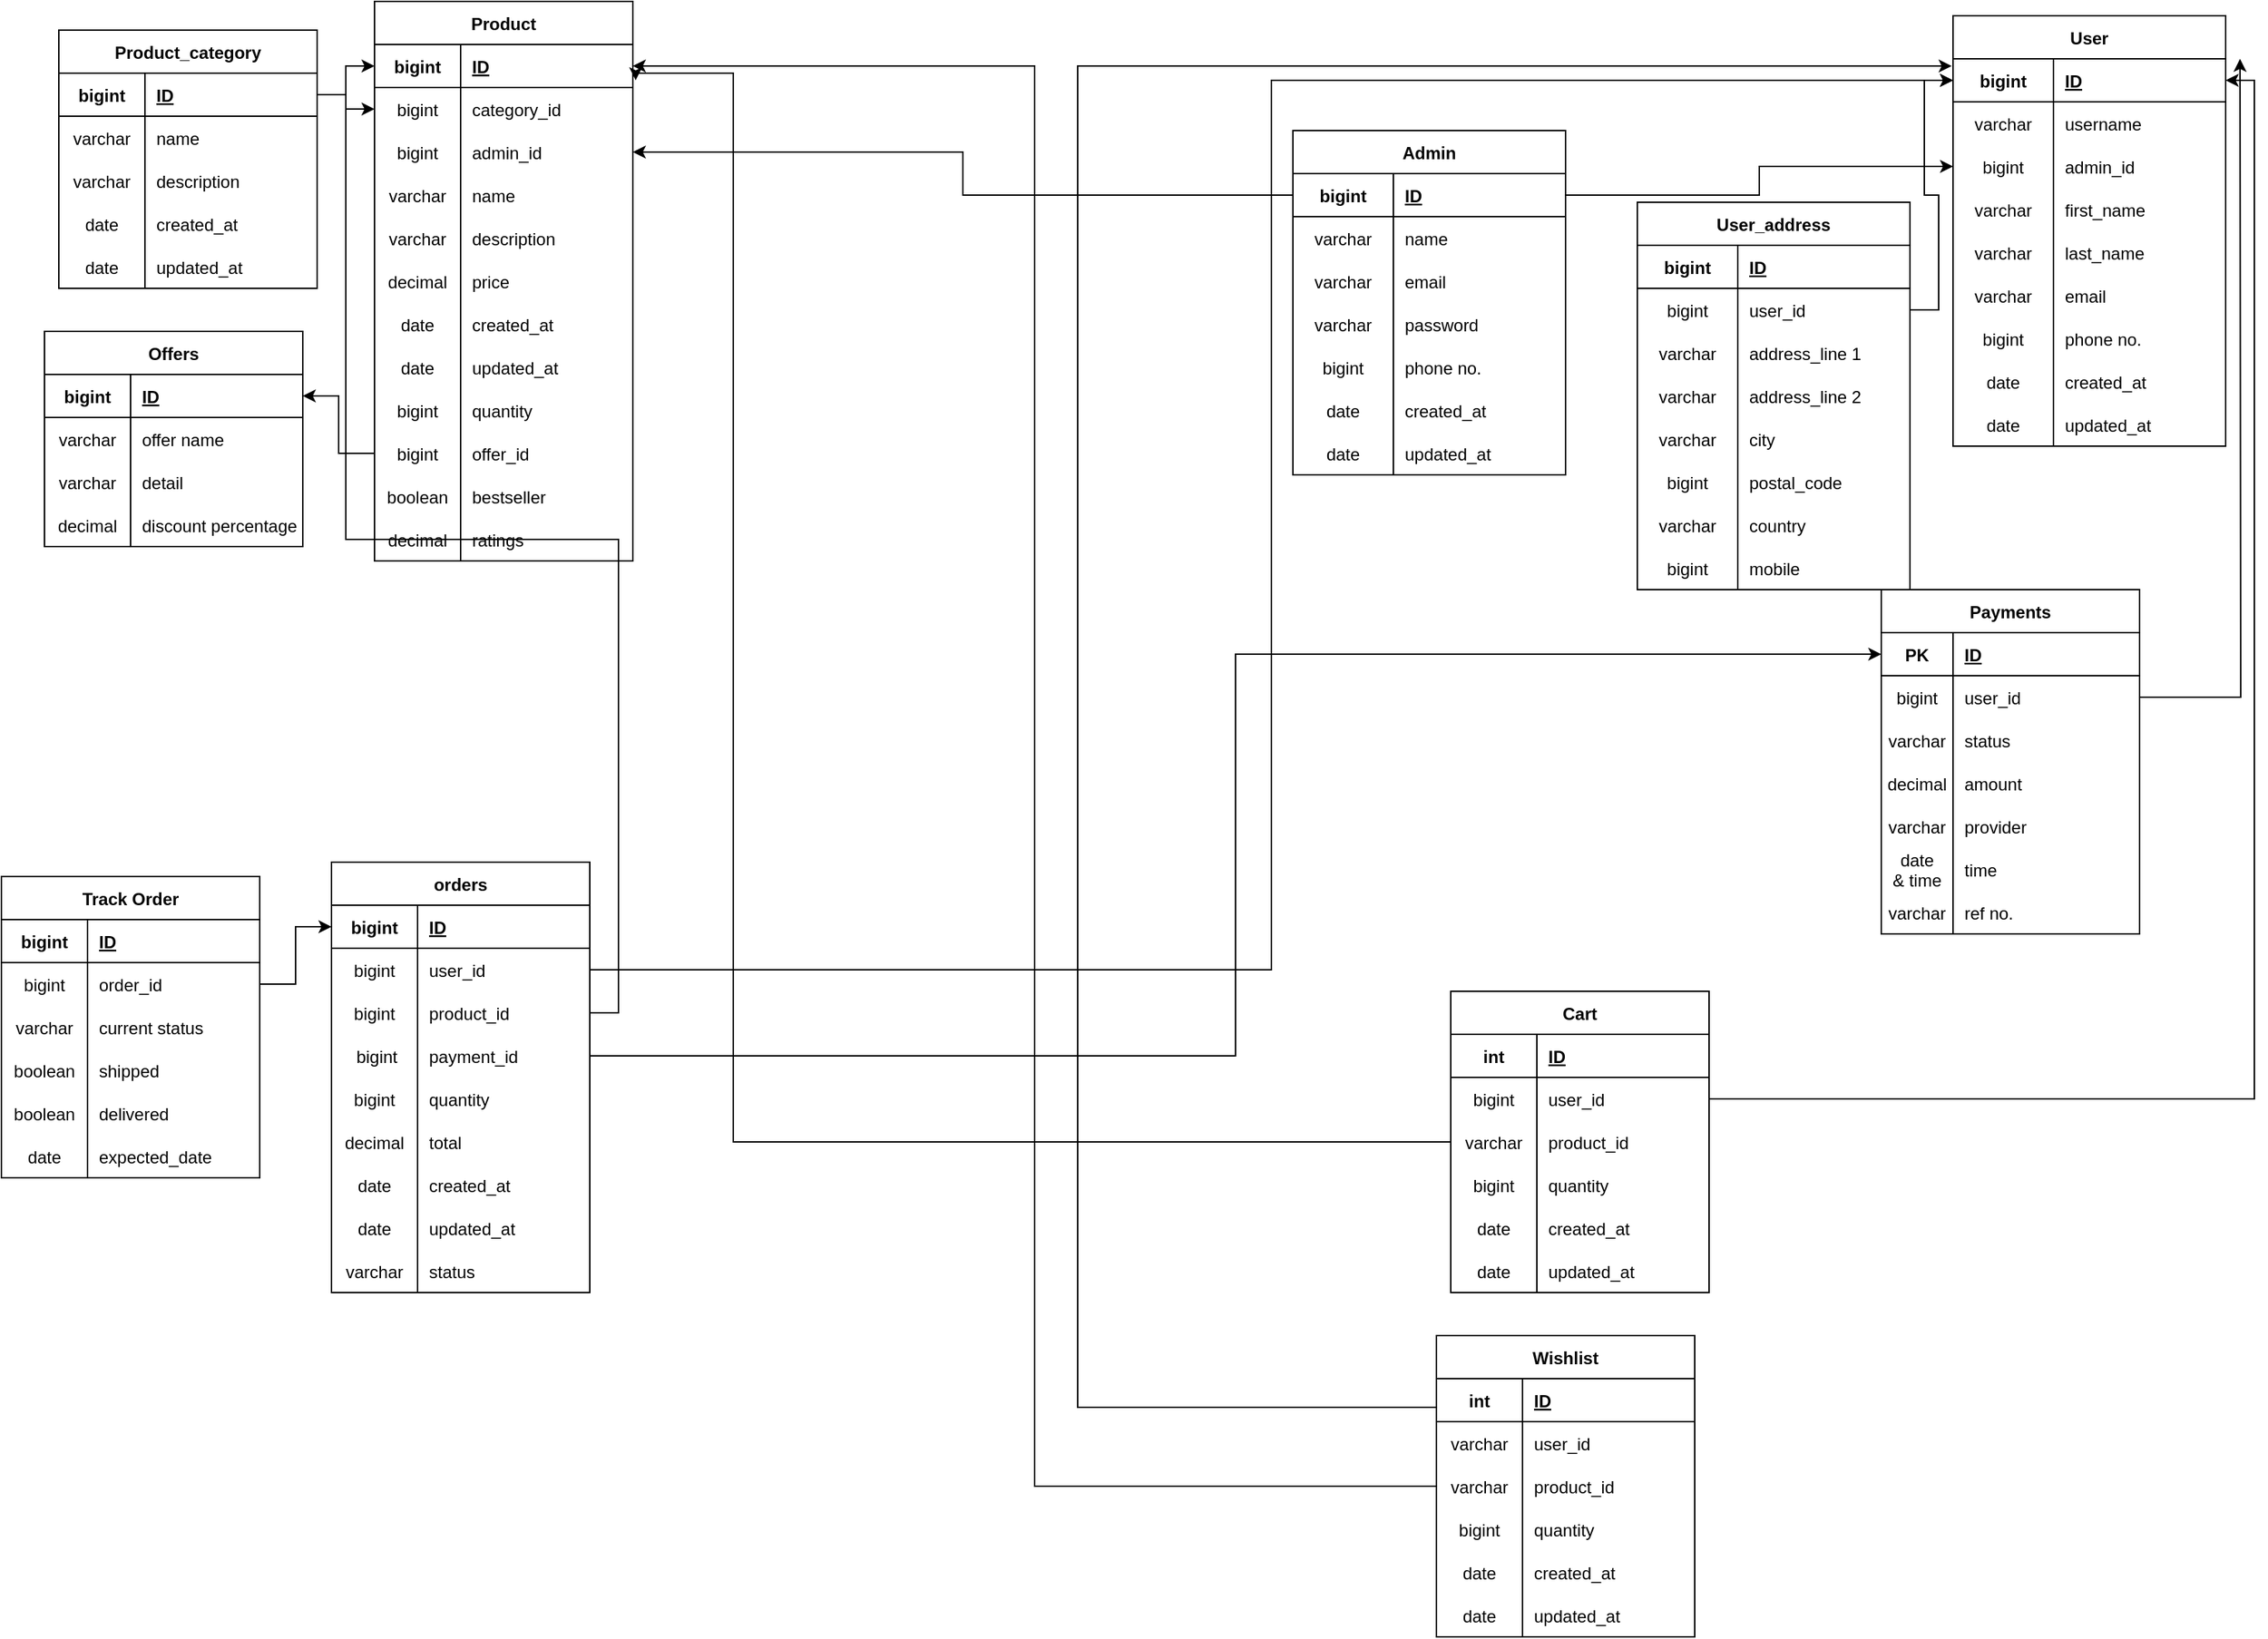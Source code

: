 <mxfile version="20.8.5" type="device"><diagram id="hxQaGA1IFUpko2fdk5eb" name="Page-1"><mxGraphModel dx="3212" dy="1558" grid="1" gridSize="10" guides="1" tooltips="1" connect="1" arrows="1" fold="1" page="1" pageScale="1" pageWidth="827" pageHeight="1169" math="0" shadow="0"><root><mxCell id="0"/><mxCell id="1" parent="0"/><mxCell id="GM9vhSitmgHAKlcyLw9--15" value="User" style="shape=table;startSize=30;container=1;collapsible=1;childLayout=tableLayout;fixedRows=1;rowLines=0;fontStyle=1;align=center;resizeLast=1;" parent="1" vertex="1"><mxGeometry x="1210" y="20" width="190" height="300" as="geometry"/></mxCell><mxCell id="GM9vhSitmgHAKlcyLw9--16" value="" style="shape=tableRow;horizontal=0;startSize=0;swimlaneHead=0;swimlaneBody=0;fillColor=none;collapsible=0;dropTarget=0;points=[[0,0.5],[1,0.5]];portConstraint=eastwest;top=0;left=0;right=0;bottom=1;" parent="GM9vhSitmgHAKlcyLw9--15" vertex="1"><mxGeometry y="30" width="190" height="30" as="geometry"/></mxCell><mxCell id="GM9vhSitmgHAKlcyLw9--17" value="bigint" style="shape=partialRectangle;connectable=0;fillColor=none;top=0;left=0;bottom=0;right=0;fontStyle=1;overflow=hidden;" parent="GM9vhSitmgHAKlcyLw9--16" vertex="1"><mxGeometry width="70" height="30" as="geometry"><mxRectangle width="70" height="30" as="alternateBounds"/></mxGeometry></mxCell><mxCell id="GM9vhSitmgHAKlcyLw9--18" value="ID" style="shape=partialRectangle;connectable=0;fillColor=none;top=0;left=0;bottom=0;right=0;align=left;spacingLeft=6;fontStyle=5;overflow=hidden;" parent="GM9vhSitmgHAKlcyLw9--16" vertex="1"><mxGeometry x="70" width="120" height="30" as="geometry"><mxRectangle width="120" height="30" as="alternateBounds"/></mxGeometry></mxCell><mxCell id="GM9vhSitmgHAKlcyLw9--19" value="" style="shape=tableRow;horizontal=0;startSize=0;swimlaneHead=0;swimlaneBody=0;fillColor=none;collapsible=0;dropTarget=0;points=[[0,0.5],[1,0.5]];portConstraint=eastwest;top=0;left=0;right=0;bottom=0;" parent="GM9vhSitmgHAKlcyLw9--15" vertex="1"><mxGeometry y="60" width="190" height="30" as="geometry"/></mxCell><mxCell id="GM9vhSitmgHAKlcyLw9--20" value="varchar" style="shape=partialRectangle;connectable=0;fillColor=none;top=0;left=0;bottom=0;right=0;editable=1;overflow=hidden;" parent="GM9vhSitmgHAKlcyLw9--19" vertex="1"><mxGeometry width="70" height="30" as="geometry"><mxRectangle width="70" height="30" as="alternateBounds"/></mxGeometry></mxCell><mxCell id="GM9vhSitmgHAKlcyLw9--21" value="username" style="shape=partialRectangle;connectable=0;fillColor=none;top=0;left=0;bottom=0;right=0;align=left;spacingLeft=6;overflow=hidden;" parent="GM9vhSitmgHAKlcyLw9--19" vertex="1"><mxGeometry x="70" width="120" height="30" as="geometry"><mxRectangle width="120" height="30" as="alternateBounds"/></mxGeometry></mxCell><mxCell id="XKfb0ijkqN1TYNP89BDe-39" value="" style="shape=tableRow;horizontal=0;startSize=0;swimlaneHead=0;swimlaneBody=0;fillColor=none;collapsible=0;dropTarget=0;points=[[0,0.5],[1,0.5]];portConstraint=eastwest;top=0;left=0;right=0;bottom=0;" vertex="1" parent="GM9vhSitmgHAKlcyLw9--15"><mxGeometry y="90" width="190" height="30" as="geometry"/></mxCell><mxCell id="XKfb0ijkqN1TYNP89BDe-40" value="bigint" style="shape=partialRectangle;connectable=0;fillColor=none;top=0;left=0;bottom=0;right=0;editable=1;overflow=hidden;" vertex="1" parent="XKfb0ijkqN1TYNP89BDe-39"><mxGeometry width="70" height="30" as="geometry"><mxRectangle width="70" height="30" as="alternateBounds"/></mxGeometry></mxCell><mxCell id="XKfb0ijkqN1TYNP89BDe-41" value="admin_id" style="shape=partialRectangle;connectable=0;fillColor=none;top=0;left=0;bottom=0;right=0;align=left;spacingLeft=6;overflow=hidden;" vertex="1" parent="XKfb0ijkqN1TYNP89BDe-39"><mxGeometry x="70" width="120" height="30" as="geometry"><mxRectangle width="120" height="30" as="alternateBounds"/></mxGeometry></mxCell><mxCell id="GM9vhSitmgHAKlcyLw9--22" value="" style="shape=tableRow;horizontal=0;startSize=0;swimlaneHead=0;swimlaneBody=0;fillColor=none;collapsible=0;dropTarget=0;points=[[0,0.5],[1,0.5]];portConstraint=eastwest;top=0;left=0;right=0;bottom=0;" parent="GM9vhSitmgHAKlcyLw9--15" vertex="1"><mxGeometry y="120" width="190" height="30" as="geometry"/></mxCell><mxCell id="GM9vhSitmgHAKlcyLw9--23" value="varchar" style="shape=partialRectangle;connectable=0;fillColor=none;top=0;left=0;bottom=0;right=0;editable=1;overflow=hidden;" parent="GM9vhSitmgHAKlcyLw9--22" vertex="1"><mxGeometry width="70" height="30" as="geometry"><mxRectangle width="70" height="30" as="alternateBounds"/></mxGeometry></mxCell><mxCell id="GM9vhSitmgHAKlcyLw9--24" value="first_name" style="shape=partialRectangle;connectable=0;fillColor=none;top=0;left=0;bottom=0;right=0;align=left;spacingLeft=6;overflow=hidden;" parent="GM9vhSitmgHAKlcyLw9--22" vertex="1"><mxGeometry x="70" width="120" height="30" as="geometry"><mxRectangle width="120" height="30" as="alternateBounds"/></mxGeometry></mxCell><mxCell id="GM9vhSitmgHAKlcyLw9--25" value="" style="shape=tableRow;horizontal=0;startSize=0;swimlaneHead=0;swimlaneBody=0;fillColor=none;collapsible=0;dropTarget=0;points=[[0,0.5],[1,0.5]];portConstraint=eastwest;top=0;left=0;right=0;bottom=0;" parent="GM9vhSitmgHAKlcyLw9--15" vertex="1"><mxGeometry y="150" width="190" height="30" as="geometry"/></mxCell><mxCell id="GM9vhSitmgHAKlcyLw9--26" value="varchar" style="shape=partialRectangle;connectable=0;fillColor=none;top=0;left=0;bottom=0;right=0;editable=1;overflow=hidden;" parent="GM9vhSitmgHAKlcyLw9--25" vertex="1"><mxGeometry width="70" height="30" as="geometry"><mxRectangle width="70" height="30" as="alternateBounds"/></mxGeometry></mxCell><mxCell id="GM9vhSitmgHAKlcyLw9--27" value="last_name" style="shape=partialRectangle;connectable=0;fillColor=none;top=0;left=0;bottom=0;right=0;align=left;spacingLeft=6;overflow=hidden;" parent="GM9vhSitmgHAKlcyLw9--25" vertex="1"><mxGeometry x="70" width="120" height="30" as="geometry"><mxRectangle width="120" height="30" as="alternateBounds"/></mxGeometry></mxCell><mxCell id="GM9vhSitmgHAKlcyLw9--49" value="" style="shape=tableRow;horizontal=0;startSize=0;swimlaneHead=0;swimlaneBody=0;fillColor=none;collapsible=0;dropTarget=0;points=[[0,0.5],[1,0.5]];portConstraint=eastwest;top=0;left=0;right=0;bottom=0;" parent="GM9vhSitmgHAKlcyLw9--15" vertex="1"><mxGeometry y="180" width="190" height="30" as="geometry"/></mxCell><mxCell id="GM9vhSitmgHAKlcyLw9--50" value="varchar" style="shape=partialRectangle;connectable=0;fillColor=none;top=0;left=0;bottom=0;right=0;editable=1;overflow=hidden;" parent="GM9vhSitmgHAKlcyLw9--49" vertex="1"><mxGeometry width="70" height="30" as="geometry"><mxRectangle width="70" height="30" as="alternateBounds"/></mxGeometry></mxCell><mxCell id="GM9vhSitmgHAKlcyLw9--51" value="email" style="shape=partialRectangle;connectable=0;fillColor=none;top=0;left=0;bottom=0;right=0;align=left;spacingLeft=6;overflow=hidden;" parent="GM9vhSitmgHAKlcyLw9--49" vertex="1"><mxGeometry x="70" width="120" height="30" as="geometry"><mxRectangle width="120" height="30" as="alternateBounds"/></mxGeometry></mxCell><mxCell id="GM9vhSitmgHAKlcyLw9--52" value="" style="shape=tableRow;horizontal=0;startSize=0;swimlaneHead=0;swimlaneBody=0;fillColor=none;collapsible=0;dropTarget=0;points=[[0,0.5],[1,0.5]];portConstraint=eastwest;top=0;left=0;right=0;bottom=0;" parent="GM9vhSitmgHAKlcyLw9--15" vertex="1"><mxGeometry y="210" width="190" height="30" as="geometry"/></mxCell><mxCell id="GM9vhSitmgHAKlcyLw9--53" value="bigint" style="shape=partialRectangle;connectable=0;fillColor=none;top=0;left=0;bottom=0;right=0;editable=1;overflow=hidden;" parent="GM9vhSitmgHAKlcyLw9--52" vertex="1"><mxGeometry width="70" height="30" as="geometry"><mxRectangle width="70" height="30" as="alternateBounds"/></mxGeometry></mxCell><mxCell id="GM9vhSitmgHAKlcyLw9--54" value="phone no." style="shape=partialRectangle;connectable=0;fillColor=none;top=0;left=0;bottom=0;right=0;align=left;spacingLeft=6;overflow=hidden;" parent="GM9vhSitmgHAKlcyLw9--52" vertex="1"><mxGeometry x="70" width="120" height="30" as="geometry"><mxRectangle width="120" height="30" as="alternateBounds"/></mxGeometry></mxCell><mxCell id="GM9vhSitmgHAKlcyLw9--55" value="" style="shape=tableRow;horizontal=0;startSize=0;swimlaneHead=0;swimlaneBody=0;fillColor=none;collapsible=0;dropTarget=0;points=[[0,0.5],[1,0.5]];portConstraint=eastwest;top=0;left=0;right=0;bottom=0;" parent="GM9vhSitmgHAKlcyLw9--15" vertex="1"><mxGeometry y="240" width="190" height="30" as="geometry"/></mxCell><mxCell id="GM9vhSitmgHAKlcyLw9--56" value="date" style="shape=partialRectangle;connectable=0;fillColor=none;top=0;left=0;bottom=0;right=0;editable=1;overflow=hidden;" parent="GM9vhSitmgHAKlcyLw9--55" vertex="1"><mxGeometry width="70" height="30" as="geometry"><mxRectangle width="70" height="30" as="alternateBounds"/></mxGeometry></mxCell><mxCell id="GM9vhSitmgHAKlcyLw9--57" value="created_at" style="shape=partialRectangle;connectable=0;fillColor=none;top=0;left=0;bottom=0;right=0;align=left;spacingLeft=6;overflow=hidden;" parent="GM9vhSitmgHAKlcyLw9--55" vertex="1"><mxGeometry x="70" width="120" height="30" as="geometry"><mxRectangle width="120" height="30" as="alternateBounds"/></mxGeometry></mxCell><mxCell id="GM9vhSitmgHAKlcyLw9--58" value="" style="shape=tableRow;horizontal=0;startSize=0;swimlaneHead=0;swimlaneBody=0;fillColor=none;collapsible=0;dropTarget=0;points=[[0,0.5],[1,0.5]];portConstraint=eastwest;top=0;left=0;right=0;bottom=0;" parent="GM9vhSitmgHAKlcyLw9--15" vertex="1"><mxGeometry y="270" width="190" height="30" as="geometry"/></mxCell><mxCell id="GM9vhSitmgHAKlcyLw9--59" value="date" style="shape=partialRectangle;connectable=0;fillColor=none;top=0;left=0;bottom=0;right=0;editable=1;overflow=hidden;" parent="GM9vhSitmgHAKlcyLw9--58" vertex="1"><mxGeometry width="70" height="30" as="geometry"><mxRectangle width="70" height="30" as="alternateBounds"/></mxGeometry></mxCell><mxCell id="GM9vhSitmgHAKlcyLw9--60" value="updated_at" style="shape=partialRectangle;connectable=0;fillColor=none;top=0;left=0;bottom=0;right=0;align=left;spacingLeft=6;overflow=hidden;" parent="GM9vhSitmgHAKlcyLw9--58" vertex="1"><mxGeometry x="70" width="120" height="30" as="geometry"><mxRectangle width="120" height="30" as="alternateBounds"/></mxGeometry></mxCell><mxCell id="GM9vhSitmgHAKlcyLw9--64" value="Product" style="shape=table;startSize=30;container=1;collapsible=1;childLayout=tableLayout;fixedRows=1;rowLines=0;fontStyle=1;align=center;resizeLast=1;" parent="1" vertex="1"><mxGeometry x="110" y="10" width="180" height="390" as="geometry"/></mxCell><mxCell id="GM9vhSitmgHAKlcyLw9--65" value="" style="shape=tableRow;horizontal=0;startSize=0;swimlaneHead=0;swimlaneBody=0;fillColor=none;collapsible=0;dropTarget=0;points=[[0,0.5],[1,0.5]];portConstraint=eastwest;top=0;left=0;right=0;bottom=1;" parent="GM9vhSitmgHAKlcyLw9--64" vertex="1"><mxGeometry y="30" width="180" height="30" as="geometry"/></mxCell><mxCell id="GM9vhSitmgHAKlcyLw9--66" value="bigint" style="shape=partialRectangle;connectable=0;fillColor=none;top=0;left=0;bottom=0;right=0;fontStyle=1;overflow=hidden;" parent="GM9vhSitmgHAKlcyLw9--65" vertex="1"><mxGeometry width="60" height="30" as="geometry"><mxRectangle width="60" height="30" as="alternateBounds"/></mxGeometry></mxCell><mxCell id="GM9vhSitmgHAKlcyLw9--67" value="ID" style="shape=partialRectangle;connectable=0;fillColor=none;top=0;left=0;bottom=0;right=0;align=left;spacingLeft=6;fontStyle=5;overflow=hidden;" parent="GM9vhSitmgHAKlcyLw9--65" vertex="1"><mxGeometry x="60" width="120" height="30" as="geometry"><mxRectangle width="120" height="30" as="alternateBounds"/></mxGeometry></mxCell><mxCell id="GM9vhSitmgHAKlcyLw9--74" value="" style="shape=tableRow;horizontal=0;startSize=0;swimlaneHead=0;swimlaneBody=0;fillColor=none;collapsible=0;dropTarget=0;points=[[0,0.5],[1,0.5]];portConstraint=eastwest;top=0;left=0;right=0;bottom=0;" parent="GM9vhSitmgHAKlcyLw9--64" vertex="1"><mxGeometry y="60" width="180" height="30" as="geometry"/></mxCell><mxCell id="GM9vhSitmgHAKlcyLw9--75" value="bigint" style="shape=partialRectangle;connectable=0;fillColor=none;top=0;left=0;bottom=0;right=0;editable=1;overflow=hidden;" parent="GM9vhSitmgHAKlcyLw9--74" vertex="1"><mxGeometry width="60" height="30" as="geometry"><mxRectangle width="60" height="30" as="alternateBounds"/></mxGeometry></mxCell><mxCell id="GM9vhSitmgHAKlcyLw9--76" value="category_id" style="shape=partialRectangle;connectable=0;fillColor=none;top=0;left=0;bottom=0;right=0;align=left;spacingLeft=6;overflow=hidden;" parent="GM9vhSitmgHAKlcyLw9--74" vertex="1"><mxGeometry x="60" width="120" height="30" as="geometry"><mxRectangle width="120" height="30" as="alternateBounds"/></mxGeometry></mxCell><mxCell id="XKfb0ijkqN1TYNP89BDe-32" value="" style="shape=tableRow;horizontal=0;startSize=0;swimlaneHead=0;swimlaneBody=0;fillColor=none;collapsible=0;dropTarget=0;points=[[0,0.5],[1,0.5]];portConstraint=eastwest;top=0;left=0;right=0;bottom=0;" vertex="1" parent="GM9vhSitmgHAKlcyLw9--64"><mxGeometry y="90" width="180" height="30" as="geometry"/></mxCell><mxCell id="XKfb0ijkqN1TYNP89BDe-33" value="bigint" style="shape=partialRectangle;connectable=0;fillColor=none;top=0;left=0;bottom=0;right=0;editable=1;overflow=hidden;" vertex="1" parent="XKfb0ijkqN1TYNP89BDe-32"><mxGeometry width="60" height="30" as="geometry"><mxRectangle width="60" height="30" as="alternateBounds"/></mxGeometry></mxCell><mxCell id="XKfb0ijkqN1TYNP89BDe-34" value="admin_id" style="shape=partialRectangle;connectable=0;fillColor=none;top=0;left=0;bottom=0;right=0;align=left;spacingLeft=6;overflow=hidden;" vertex="1" parent="XKfb0ijkqN1TYNP89BDe-32"><mxGeometry x="60" width="120" height="30" as="geometry"><mxRectangle width="120" height="30" as="alternateBounds"/></mxGeometry></mxCell><mxCell id="GM9vhSitmgHAKlcyLw9--68" value="" style="shape=tableRow;horizontal=0;startSize=0;swimlaneHead=0;swimlaneBody=0;fillColor=none;collapsible=0;dropTarget=0;points=[[0,0.5],[1,0.5]];portConstraint=eastwest;top=0;left=0;right=0;bottom=0;" parent="GM9vhSitmgHAKlcyLw9--64" vertex="1"><mxGeometry y="120" width="180" height="30" as="geometry"/></mxCell><mxCell id="GM9vhSitmgHAKlcyLw9--69" value="varchar" style="shape=partialRectangle;connectable=0;fillColor=none;top=0;left=0;bottom=0;right=0;editable=1;overflow=hidden;" parent="GM9vhSitmgHAKlcyLw9--68" vertex="1"><mxGeometry width="60" height="30" as="geometry"><mxRectangle width="60" height="30" as="alternateBounds"/></mxGeometry></mxCell><mxCell id="GM9vhSitmgHAKlcyLw9--70" value="name" style="shape=partialRectangle;connectable=0;fillColor=none;top=0;left=0;bottom=0;right=0;align=left;spacingLeft=6;overflow=hidden;" parent="GM9vhSitmgHAKlcyLw9--68" vertex="1"><mxGeometry x="60" width="120" height="30" as="geometry"><mxRectangle width="120" height="30" as="alternateBounds"/></mxGeometry></mxCell><mxCell id="GM9vhSitmgHAKlcyLw9--71" value="" style="shape=tableRow;horizontal=0;startSize=0;swimlaneHead=0;swimlaneBody=0;fillColor=none;collapsible=0;dropTarget=0;points=[[0,0.5],[1,0.5]];portConstraint=eastwest;top=0;left=0;right=0;bottom=0;" parent="GM9vhSitmgHAKlcyLw9--64" vertex="1"><mxGeometry y="150" width="180" height="30" as="geometry"/></mxCell><mxCell id="GM9vhSitmgHAKlcyLw9--72" value="varchar" style="shape=partialRectangle;connectable=0;fillColor=none;top=0;left=0;bottom=0;right=0;editable=1;overflow=hidden;" parent="GM9vhSitmgHAKlcyLw9--71" vertex="1"><mxGeometry width="60" height="30" as="geometry"><mxRectangle width="60" height="30" as="alternateBounds"/></mxGeometry></mxCell><mxCell id="GM9vhSitmgHAKlcyLw9--73" value="description" style="shape=partialRectangle;connectable=0;fillColor=none;top=0;left=0;bottom=0;right=0;align=left;spacingLeft=6;overflow=hidden;" parent="GM9vhSitmgHAKlcyLw9--71" vertex="1"><mxGeometry x="60" width="120" height="30" as="geometry"><mxRectangle width="120" height="30" as="alternateBounds"/></mxGeometry></mxCell><mxCell id="GM9vhSitmgHAKlcyLw9--77" value="" style="shape=tableRow;horizontal=0;startSize=0;swimlaneHead=0;swimlaneBody=0;fillColor=none;collapsible=0;dropTarget=0;points=[[0,0.5],[1,0.5]];portConstraint=eastwest;top=0;left=0;right=0;bottom=0;" parent="GM9vhSitmgHAKlcyLw9--64" vertex="1"><mxGeometry y="180" width="180" height="30" as="geometry"/></mxCell><mxCell id="GM9vhSitmgHAKlcyLw9--78" value="decimal" style="shape=partialRectangle;connectable=0;fillColor=none;top=0;left=0;bottom=0;right=0;editable=1;overflow=hidden;" parent="GM9vhSitmgHAKlcyLw9--77" vertex="1"><mxGeometry width="60" height="30" as="geometry"><mxRectangle width="60" height="30" as="alternateBounds"/></mxGeometry></mxCell><mxCell id="GM9vhSitmgHAKlcyLw9--79" value="price" style="shape=partialRectangle;connectable=0;fillColor=none;top=0;left=0;bottom=0;right=0;align=left;spacingLeft=6;overflow=hidden;" parent="GM9vhSitmgHAKlcyLw9--77" vertex="1"><mxGeometry x="60" width="120" height="30" as="geometry"><mxRectangle width="120" height="30" as="alternateBounds"/></mxGeometry></mxCell><mxCell id="GM9vhSitmgHAKlcyLw9--80" value="" style="shape=tableRow;horizontal=0;startSize=0;swimlaneHead=0;swimlaneBody=0;fillColor=none;collapsible=0;dropTarget=0;points=[[0,0.5],[1,0.5]];portConstraint=eastwest;top=0;left=0;right=0;bottom=0;" parent="GM9vhSitmgHAKlcyLw9--64" vertex="1"><mxGeometry y="210" width="180" height="30" as="geometry"/></mxCell><mxCell id="GM9vhSitmgHAKlcyLw9--81" value="date" style="shape=partialRectangle;connectable=0;fillColor=none;top=0;left=0;bottom=0;right=0;editable=1;overflow=hidden;" parent="GM9vhSitmgHAKlcyLw9--80" vertex="1"><mxGeometry width="60" height="30" as="geometry"><mxRectangle width="60" height="30" as="alternateBounds"/></mxGeometry></mxCell><mxCell id="GM9vhSitmgHAKlcyLw9--82" value="created_at" style="shape=partialRectangle;connectable=0;fillColor=none;top=0;left=0;bottom=0;right=0;align=left;spacingLeft=6;overflow=hidden;" parent="GM9vhSitmgHAKlcyLw9--80" vertex="1"><mxGeometry x="60" width="120" height="30" as="geometry"><mxRectangle width="120" height="30" as="alternateBounds"/></mxGeometry></mxCell><mxCell id="GM9vhSitmgHAKlcyLw9--83" value="" style="shape=tableRow;horizontal=0;startSize=0;swimlaneHead=0;swimlaneBody=0;fillColor=none;collapsible=0;dropTarget=0;points=[[0,0.5],[1,0.5]];portConstraint=eastwest;top=0;left=0;right=0;bottom=0;" parent="GM9vhSitmgHAKlcyLw9--64" vertex="1"><mxGeometry y="240" width="180" height="30" as="geometry"/></mxCell><mxCell id="GM9vhSitmgHAKlcyLw9--84" value="date" style="shape=partialRectangle;connectable=0;fillColor=none;top=0;left=0;bottom=0;right=0;editable=1;overflow=hidden;" parent="GM9vhSitmgHAKlcyLw9--83" vertex="1"><mxGeometry width="60" height="30" as="geometry"><mxRectangle width="60" height="30" as="alternateBounds"/></mxGeometry></mxCell><mxCell id="GM9vhSitmgHAKlcyLw9--85" value="updated_at" style="shape=partialRectangle;connectable=0;fillColor=none;top=0;left=0;bottom=0;right=0;align=left;spacingLeft=6;overflow=hidden;" parent="GM9vhSitmgHAKlcyLw9--83" vertex="1"><mxGeometry x="60" width="120" height="30" as="geometry"><mxRectangle width="120" height="30" as="alternateBounds"/></mxGeometry></mxCell><mxCell id="GM9vhSitmgHAKlcyLw9--86" value="" style="shape=tableRow;horizontal=0;startSize=0;swimlaneHead=0;swimlaneBody=0;fillColor=none;collapsible=0;dropTarget=0;points=[[0,0.5],[1,0.5]];portConstraint=eastwest;top=0;left=0;right=0;bottom=0;" parent="GM9vhSitmgHAKlcyLw9--64" vertex="1"><mxGeometry y="270" width="180" height="30" as="geometry"/></mxCell><mxCell id="GM9vhSitmgHAKlcyLw9--87" value="bigint" style="shape=partialRectangle;connectable=0;fillColor=none;top=0;left=0;bottom=0;right=0;editable=1;overflow=hidden;" parent="GM9vhSitmgHAKlcyLw9--86" vertex="1"><mxGeometry width="60" height="30" as="geometry"><mxRectangle width="60" height="30" as="alternateBounds"/></mxGeometry></mxCell><mxCell id="GM9vhSitmgHAKlcyLw9--88" value="quantity" style="shape=partialRectangle;connectable=0;fillColor=none;top=0;left=0;bottom=0;right=0;align=left;spacingLeft=6;overflow=hidden;" parent="GM9vhSitmgHAKlcyLw9--86" vertex="1"><mxGeometry x="60" width="120" height="30" as="geometry"><mxRectangle width="120" height="30" as="alternateBounds"/></mxGeometry></mxCell><mxCell id="GM9vhSitmgHAKlcyLw9--279" value="" style="shape=tableRow;horizontal=0;startSize=0;swimlaneHead=0;swimlaneBody=0;fillColor=none;collapsible=0;dropTarget=0;points=[[0,0.5],[1,0.5]];portConstraint=eastwest;top=0;left=0;right=0;bottom=0;" parent="GM9vhSitmgHAKlcyLw9--64" vertex="1"><mxGeometry y="300" width="180" height="30" as="geometry"/></mxCell><mxCell id="GM9vhSitmgHAKlcyLw9--280" value="bigint" style="shape=partialRectangle;connectable=0;fillColor=none;top=0;left=0;bottom=0;right=0;editable=1;overflow=hidden;" parent="GM9vhSitmgHAKlcyLw9--279" vertex="1"><mxGeometry width="60" height="30" as="geometry"><mxRectangle width="60" height="30" as="alternateBounds"/></mxGeometry></mxCell><mxCell id="GM9vhSitmgHAKlcyLw9--281" value="offer_id" style="shape=partialRectangle;connectable=0;fillColor=none;top=0;left=0;bottom=0;right=0;align=left;spacingLeft=6;overflow=hidden;" parent="GM9vhSitmgHAKlcyLw9--279" vertex="1"><mxGeometry x="60" width="120" height="30" as="geometry"><mxRectangle width="120" height="30" as="alternateBounds"/></mxGeometry></mxCell><mxCell id="GM9vhSitmgHAKlcyLw9--307" value="" style="shape=tableRow;horizontal=0;startSize=0;swimlaneHead=0;swimlaneBody=0;fillColor=none;collapsible=0;dropTarget=0;points=[[0,0.5],[1,0.5]];portConstraint=eastwest;top=0;left=0;right=0;bottom=0;" parent="GM9vhSitmgHAKlcyLw9--64" vertex="1"><mxGeometry y="330" width="180" height="30" as="geometry"/></mxCell><mxCell id="GM9vhSitmgHAKlcyLw9--308" value="boolean" style="shape=partialRectangle;connectable=0;fillColor=none;top=0;left=0;bottom=0;right=0;editable=1;overflow=hidden;" parent="GM9vhSitmgHAKlcyLw9--307" vertex="1"><mxGeometry width="60" height="30" as="geometry"><mxRectangle width="60" height="30" as="alternateBounds"/></mxGeometry></mxCell><mxCell id="GM9vhSitmgHAKlcyLw9--309" value="bestseller" style="shape=partialRectangle;connectable=0;fillColor=none;top=0;left=0;bottom=0;right=0;align=left;spacingLeft=6;overflow=hidden;" parent="GM9vhSitmgHAKlcyLw9--307" vertex="1"><mxGeometry x="60" width="120" height="30" as="geometry"><mxRectangle width="120" height="30" as="alternateBounds"/></mxGeometry></mxCell><mxCell id="XKfb0ijkqN1TYNP89BDe-1" value="" style="shape=tableRow;horizontal=0;startSize=0;swimlaneHead=0;swimlaneBody=0;fillColor=none;collapsible=0;dropTarget=0;points=[[0,0.5],[1,0.5]];portConstraint=eastwest;top=0;left=0;right=0;bottom=0;" vertex="1" parent="GM9vhSitmgHAKlcyLw9--64"><mxGeometry y="360" width="180" height="30" as="geometry"/></mxCell><mxCell id="XKfb0ijkqN1TYNP89BDe-2" value="decimal" style="shape=partialRectangle;connectable=0;fillColor=none;top=0;left=0;bottom=0;right=0;editable=1;overflow=hidden;" vertex="1" parent="XKfb0ijkqN1TYNP89BDe-1"><mxGeometry width="60" height="30" as="geometry"><mxRectangle width="60" height="30" as="alternateBounds"/></mxGeometry></mxCell><mxCell id="XKfb0ijkqN1TYNP89BDe-3" value="ratings" style="shape=partialRectangle;connectable=0;fillColor=none;top=0;left=0;bottom=0;right=0;align=left;spacingLeft=6;overflow=hidden;" vertex="1" parent="XKfb0ijkqN1TYNP89BDe-1"><mxGeometry x="60" width="120" height="30" as="geometry"><mxRectangle width="120" height="30" as="alternateBounds"/></mxGeometry></mxCell><mxCell id="GM9vhSitmgHAKlcyLw9--92" value="Product_category" style="shape=table;startSize=30;container=1;collapsible=1;childLayout=tableLayout;fixedRows=1;rowLines=0;fontStyle=1;align=center;resizeLast=1;" parent="1" vertex="1"><mxGeometry x="-110" y="30" width="180" height="180" as="geometry"/></mxCell><mxCell id="GM9vhSitmgHAKlcyLw9--93" value="" style="shape=tableRow;horizontal=0;startSize=0;swimlaneHead=0;swimlaneBody=0;fillColor=none;collapsible=0;dropTarget=0;points=[[0,0.5],[1,0.5]];portConstraint=eastwest;top=0;left=0;right=0;bottom=1;" parent="GM9vhSitmgHAKlcyLw9--92" vertex="1"><mxGeometry y="30" width="180" height="30" as="geometry"/></mxCell><mxCell id="GM9vhSitmgHAKlcyLw9--94" value="bigint" style="shape=partialRectangle;connectable=0;fillColor=none;top=0;left=0;bottom=0;right=0;fontStyle=1;overflow=hidden;" parent="GM9vhSitmgHAKlcyLw9--93" vertex="1"><mxGeometry width="60" height="30" as="geometry"><mxRectangle width="60" height="30" as="alternateBounds"/></mxGeometry></mxCell><mxCell id="GM9vhSitmgHAKlcyLw9--95" value="ID" style="shape=partialRectangle;connectable=0;fillColor=none;top=0;left=0;bottom=0;right=0;align=left;spacingLeft=6;fontStyle=5;overflow=hidden;" parent="GM9vhSitmgHAKlcyLw9--93" vertex="1"><mxGeometry x="60" width="120" height="30" as="geometry"><mxRectangle width="120" height="30" as="alternateBounds"/></mxGeometry></mxCell><mxCell id="GM9vhSitmgHAKlcyLw9--99" value="" style="shape=tableRow;horizontal=0;startSize=0;swimlaneHead=0;swimlaneBody=0;fillColor=none;collapsible=0;dropTarget=0;points=[[0,0.5],[1,0.5]];portConstraint=eastwest;top=0;left=0;right=0;bottom=0;" parent="GM9vhSitmgHAKlcyLw9--92" vertex="1"><mxGeometry y="60" width="180" height="30" as="geometry"/></mxCell><mxCell id="GM9vhSitmgHAKlcyLw9--100" value="varchar" style="shape=partialRectangle;connectable=0;fillColor=none;top=0;left=0;bottom=0;right=0;editable=1;overflow=hidden;" parent="GM9vhSitmgHAKlcyLw9--99" vertex="1"><mxGeometry width="60" height="30" as="geometry"><mxRectangle width="60" height="30" as="alternateBounds"/></mxGeometry></mxCell><mxCell id="GM9vhSitmgHAKlcyLw9--101" value="name" style="shape=partialRectangle;connectable=0;fillColor=none;top=0;left=0;bottom=0;right=0;align=left;spacingLeft=6;overflow=hidden;" parent="GM9vhSitmgHAKlcyLw9--99" vertex="1"><mxGeometry x="60" width="120" height="30" as="geometry"><mxRectangle width="120" height="30" as="alternateBounds"/></mxGeometry></mxCell><mxCell id="GM9vhSitmgHAKlcyLw9--102" value="" style="shape=tableRow;horizontal=0;startSize=0;swimlaneHead=0;swimlaneBody=0;fillColor=none;collapsible=0;dropTarget=0;points=[[0,0.5],[1,0.5]];portConstraint=eastwest;top=0;left=0;right=0;bottom=0;" parent="GM9vhSitmgHAKlcyLw9--92" vertex="1"><mxGeometry y="90" width="180" height="30" as="geometry"/></mxCell><mxCell id="GM9vhSitmgHAKlcyLw9--103" value="varchar" style="shape=partialRectangle;connectable=0;fillColor=none;top=0;left=0;bottom=0;right=0;editable=1;overflow=hidden;" parent="GM9vhSitmgHAKlcyLw9--102" vertex="1"><mxGeometry width="60" height="30" as="geometry"><mxRectangle width="60" height="30" as="alternateBounds"/></mxGeometry></mxCell><mxCell id="GM9vhSitmgHAKlcyLw9--104" value="description" style="shape=partialRectangle;connectable=0;fillColor=none;top=0;left=0;bottom=0;right=0;align=left;spacingLeft=6;overflow=hidden;" parent="GM9vhSitmgHAKlcyLw9--102" vertex="1"><mxGeometry x="60" width="120" height="30" as="geometry"><mxRectangle width="120" height="30" as="alternateBounds"/></mxGeometry></mxCell><mxCell id="GM9vhSitmgHAKlcyLw9--108" value="" style="shape=tableRow;horizontal=0;startSize=0;swimlaneHead=0;swimlaneBody=0;fillColor=none;collapsible=0;dropTarget=0;points=[[0,0.5],[1,0.5]];portConstraint=eastwest;top=0;left=0;right=0;bottom=0;" parent="GM9vhSitmgHAKlcyLw9--92" vertex="1"><mxGeometry y="120" width="180" height="30" as="geometry"/></mxCell><mxCell id="GM9vhSitmgHAKlcyLw9--109" value="date" style="shape=partialRectangle;connectable=0;fillColor=none;top=0;left=0;bottom=0;right=0;editable=1;overflow=hidden;" parent="GM9vhSitmgHAKlcyLw9--108" vertex="1"><mxGeometry width="60" height="30" as="geometry"><mxRectangle width="60" height="30" as="alternateBounds"/></mxGeometry></mxCell><mxCell id="GM9vhSitmgHAKlcyLw9--110" value="created_at" style="shape=partialRectangle;connectable=0;fillColor=none;top=0;left=0;bottom=0;right=0;align=left;spacingLeft=6;overflow=hidden;" parent="GM9vhSitmgHAKlcyLw9--108" vertex="1"><mxGeometry x="60" width="120" height="30" as="geometry"><mxRectangle width="120" height="30" as="alternateBounds"/></mxGeometry></mxCell><mxCell id="GM9vhSitmgHAKlcyLw9--111" value="" style="shape=tableRow;horizontal=0;startSize=0;swimlaneHead=0;swimlaneBody=0;fillColor=none;collapsible=0;dropTarget=0;points=[[0,0.5],[1,0.5]];portConstraint=eastwest;top=0;left=0;right=0;bottom=0;" parent="GM9vhSitmgHAKlcyLw9--92" vertex="1"><mxGeometry y="150" width="180" height="30" as="geometry"/></mxCell><mxCell id="GM9vhSitmgHAKlcyLw9--112" value="date" style="shape=partialRectangle;connectable=0;fillColor=none;top=0;left=0;bottom=0;right=0;editable=1;overflow=hidden;" parent="GM9vhSitmgHAKlcyLw9--111" vertex="1"><mxGeometry width="60" height="30" as="geometry"><mxRectangle width="60" height="30" as="alternateBounds"/></mxGeometry></mxCell><mxCell id="GM9vhSitmgHAKlcyLw9--113" value="updated_at" style="shape=partialRectangle;connectable=0;fillColor=none;top=0;left=0;bottom=0;right=0;align=left;spacingLeft=6;overflow=hidden;" parent="GM9vhSitmgHAKlcyLw9--111" vertex="1"><mxGeometry x="60" width="120" height="30" as="geometry"><mxRectangle width="120" height="30" as="alternateBounds"/></mxGeometry></mxCell><mxCell id="GM9vhSitmgHAKlcyLw9--121" value="User_address" style="shape=table;startSize=30;container=1;collapsible=1;childLayout=tableLayout;fixedRows=1;rowLines=0;fontStyle=1;align=center;resizeLast=1;" parent="1" vertex="1"><mxGeometry x="990" y="150" width="190" height="270" as="geometry"/></mxCell><mxCell id="GM9vhSitmgHAKlcyLw9--122" value="" style="shape=tableRow;horizontal=0;startSize=0;swimlaneHead=0;swimlaneBody=0;fillColor=none;collapsible=0;dropTarget=0;points=[[0,0.5],[1,0.5]];portConstraint=eastwest;top=0;left=0;right=0;bottom=1;" parent="GM9vhSitmgHAKlcyLw9--121" vertex="1"><mxGeometry y="30" width="190" height="30" as="geometry"/></mxCell><mxCell id="GM9vhSitmgHAKlcyLw9--123" value="bigint" style="shape=partialRectangle;connectable=0;fillColor=none;top=0;left=0;bottom=0;right=0;fontStyle=1;overflow=hidden;" parent="GM9vhSitmgHAKlcyLw9--122" vertex="1"><mxGeometry width="70" height="30" as="geometry"><mxRectangle width="70" height="30" as="alternateBounds"/></mxGeometry></mxCell><mxCell id="GM9vhSitmgHAKlcyLw9--124" value="ID" style="shape=partialRectangle;connectable=0;fillColor=none;top=0;left=0;bottom=0;right=0;align=left;spacingLeft=6;fontStyle=5;overflow=hidden;" parent="GM9vhSitmgHAKlcyLw9--122" vertex="1"><mxGeometry x="70" width="120" height="30" as="geometry"><mxRectangle width="120" height="30" as="alternateBounds"/></mxGeometry></mxCell><mxCell id="GM9vhSitmgHAKlcyLw9--125" value="" style="shape=tableRow;horizontal=0;startSize=0;swimlaneHead=0;swimlaneBody=0;fillColor=none;collapsible=0;dropTarget=0;points=[[0,0.5],[1,0.5]];portConstraint=eastwest;top=0;left=0;right=0;bottom=0;" parent="GM9vhSitmgHAKlcyLw9--121" vertex="1"><mxGeometry y="60" width="190" height="30" as="geometry"/></mxCell><mxCell id="GM9vhSitmgHAKlcyLw9--126" value="bigint" style="shape=partialRectangle;connectable=0;fillColor=none;top=0;left=0;bottom=0;right=0;editable=1;overflow=hidden;" parent="GM9vhSitmgHAKlcyLw9--125" vertex="1"><mxGeometry width="70" height="30" as="geometry"><mxRectangle width="70" height="30" as="alternateBounds"/></mxGeometry></mxCell><mxCell id="GM9vhSitmgHAKlcyLw9--127" value="user_id" style="shape=partialRectangle;connectable=0;fillColor=none;top=0;left=0;bottom=0;right=0;align=left;spacingLeft=6;overflow=hidden;" parent="GM9vhSitmgHAKlcyLw9--125" vertex="1"><mxGeometry x="70" width="120" height="30" as="geometry"><mxRectangle width="120" height="30" as="alternateBounds"/></mxGeometry></mxCell><mxCell id="GM9vhSitmgHAKlcyLw9--128" value="" style="shape=tableRow;horizontal=0;startSize=0;swimlaneHead=0;swimlaneBody=0;fillColor=none;collapsible=0;dropTarget=0;points=[[0,0.5],[1,0.5]];portConstraint=eastwest;top=0;left=0;right=0;bottom=0;" parent="GM9vhSitmgHAKlcyLw9--121" vertex="1"><mxGeometry y="90" width="190" height="30" as="geometry"/></mxCell><mxCell id="GM9vhSitmgHAKlcyLw9--129" value="varchar" style="shape=partialRectangle;connectable=0;fillColor=none;top=0;left=0;bottom=0;right=0;editable=1;overflow=hidden;" parent="GM9vhSitmgHAKlcyLw9--128" vertex="1"><mxGeometry width="70" height="30" as="geometry"><mxRectangle width="70" height="30" as="alternateBounds"/></mxGeometry></mxCell><mxCell id="GM9vhSitmgHAKlcyLw9--130" value="address_line 1" style="shape=partialRectangle;connectable=0;fillColor=none;top=0;left=0;bottom=0;right=0;align=left;spacingLeft=6;overflow=hidden;" parent="GM9vhSitmgHAKlcyLw9--128" vertex="1"><mxGeometry x="70" width="120" height="30" as="geometry"><mxRectangle width="120" height="30" as="alternateBounds"/></mxGeometry></mxCell><mxCell id="GM9vhSitmgHAKlcyLw9--131" value="" style="shape=tableRow;horizontal=0;startSize=0;swimlaneHead=0;swimlaneBody=0;fillColor=none;collapsible=0;dropTarget=0;points=[[0,0.5],[1,0.5]];portConstraint=eastwest;top=0;left=0;right=0;bottom=0;" parent="GM9vhSitmgHAKlcyLw9--121" vertex="1"><mxGeometry y="120" width="190" height="30" as="geometry"/></mxCell><mxCell id="GM9vhSitmgHAKlcyLw9--132" value="varchar" style="shape=partialRectangle;connectable=0;fillColor=none;top=0;left=0;bottom=0;right=0;editable=1;overflow=hidden;" parent="GM9vhSitmgHAKlcyLw9--131" vertex="1"><mxGeometry width="70" height="30" as="geometry"><mxRectangle width="70" height="30" as="alternateBounds"/></mxGeometry></mxCell><mxCell id="GM9vhSitmgHAKlcyLw9--133" value="address_line 2" style="shape=partialRectangle;connectable=0;fillColor=none;top=0;left=0;bottom=0;right=0;align=left;spacingLeft=6;overflow=hidden;" parent="GM9vhSitmgHAKlcyLw9--131" vertex="1"><mxGeometry x="70" width="120" height="30" as="geometry"><mxRectangle width="120" height="30" as="alternateBounds"/></mxGeometry></mxCell><mxCell id="GM9vhSitmgHAKlcyLw9--134" value="" style="shape=tableRow;horizontal=0;startSize=0;swimlaneHead=0;swimlaneBody=0;fillColor=none;collapsible=0;dropTarget=0;points=[[0,0.5],[1,0.5]];portConstraint=eastwest;top=0;left=0;right=0;bottom=0;" parent="GM9vhSitmgHAKlcyLw9--121" vertex="1"><mxGeometry y="150" width="190" height="30" as="geometry"/></mxCell><mxCell id="GM9vhSitmgHAKlcyLw9--135" value="varchar" style="shape=partialRectangle;connectable=0;fillColor=none;top=0;left=0;bottom=0;right=0;editable=1;overflow=hidden;" parent="GM9vhSitmgHAKlcyLw9--134" vertex="1"><mxGeometry width="70" height="30" as="geometry"><mxRectangle width="70" height="30" as="alternateBounds"/></mxGeometry></mxCell><mxCell id="GM9vhSitmgHAKlcyLw9--136" value="city" style="shape=partialRectangle;connectable=0;fillColor=none;top=0;left=0;bottom=0;right=0;align=left;spacingLeft=6;overflow=hidden;" parent="GM9vhSitmgHAKlcyLw9--134" vertex="1"><mxGeometry x="70" width="120" height="30" as="geometry"><mxRectangle width="120" height="30" as="alternateBounds"/></mxGeometry></mxCell><mxCell id="GM9vhSitmgHAKlcyLw9--137" value="" style="shape=tableRow;horizontal=0;startSize=0;swimlaneHead=0;swimlaneBody=0;fillColor=none;collapsible=0;dropTarget=0;points=[[0,0.5],[1,0.5]];portConstraint=eastwest;top=0;left=0;right=0;bottom=0;" parent="GM9vhSitmgHAKlcyLw9--121" vertex="1"><mxGeometry y="180" width="190" height="30" as="geometry"/></mxCell><mxCell id="GM9vhSitmgHAKlcyLw9--138" value="bigint" style="shape=partialRectangle;connectable=0;fillColor=none;top=0;left=0;bottom=0;right=0;editable=1;overflow=hidden;" parent="GM9vhSitmgHAKlcyLw9--137" vertex="1"><mxGeometry width="70" height="30" as="geometry"><mxRectangle width="70" height="30" as="alternateBounds"/></mxGeometry></mxCell><mxCell id="GM9vhSitmgHAKlcyLw9--139" value="postal_code" style="shape=partialRectangle;connectable=0;fillColor=none;top=0;left=0;bottom=0;right=0;align=left;spacingLeft=6;overflow=hidden;" parent="GM9vhSitmgHAKlcyLw9--137" vertex="1"><mxGeometry x="70" width="120" height="30" as="geometry"><mxRectangle width="120" height="30" as="alternateBounds"/></mxGeometry></mxCell><mxCell id="GM9vhSitmgHAKlcyLw9--140" value="" style="shape=tableRow;horizontal=0;startSize=0;swimlaneHead=0;swimlaneBody=0;fillColor=none;collapsible=0;dropTarget=0;points=[[0,0.5],[1,0.5]];portConstraint=eastwest;top=0;left=0;right=0;bottom=0;" parent="GM9vhSitmgHAKlcyLw9--121" vertex="1"><mxGeometry y="210" width="190" height="30" as="geometry"/></mxCell><mxCell id="GM9vhSitmgHAKlcyLw9--141" value="varchar" style="shape=partialRectangle;connectable=0;fillColor=none;top=0;left=0;bottom=0;right=0;editable=1;overflow=hidden;" parent="GM9vhSitmgHAKlcyLw9--140" vertex="1"><mxGeometry width="70" height="30" as="geometry"><mxRectangle width="70" height="30" as="alternateBounds"/></mxGeometry></mxCell><mxCell id="GM9vhSitmgHAKlcyLw9--142" value="country" style="shape=partialRectangle;connectable=0;fillColor=none;top=0;left=0;bottom=0;right=0;align=left;spacingLeft=6;overflow=hidden;" parent="GM9vhSitmgHAKlcyLw9--140" vertex="1"><mxGeometry x="70" width="120" height="30" as="geometry"><mxRectangle width="120" height="30" as="alternateBounds"/></mxGeometry></mxCell><mxCell id="GM9vhSitmgHAKlcyLw9--143" value="" style="shape=tableRow;horizontal=0;startSize=0;swimlaneHead=0;swimlaneBody=0;fillColor=none;collapsible=0;dropTarget=0;points=[[0,0.5],[1,0.5]];portConstraint=eastwest;top=0;left=0;right=0;bottom=0;" parent="GM9vhSitmgHAKlcyLw9--121" vertex="1"><mxGeometry y="240" width="190" height="30" as="geometry"/></mxCell><mxCell id="GM9vhSitmgHAKlcyLw9--144" value="bigint" style="shape=partialRectangle;connectable=0;fillColor=none;top=0;left=0;bottom=0;right=0;editable=1;overflow=hidden;" parent="GM9vhSitmgHAKlcyLw9--143" vertex="1"><mxGeometry width="70" height="30" as="geometry"><mxRectangle width="70" height="30" as="alternateBounds"/></mxGeometry></mxCell><mxCell id="GM9vhSitmgHAKlcyLw9--145" value="mobile" style="shape=partialRectangle;connectable=0;fillColor=none;top=0;left=0;bottom=0;right=0;align=left;spacingLeft=6;overflow=hidden;" parent="GM9vhSitmgHAKlcyLw9--143" vertex="1"><mxGeometry x="70" width="120" height="30" as="geometry"><mxRectangle width="120" height="30" as="alternateBounds"/></mxGeometry></mxCell><mxCell id="GM9vhSitmgHAKlcyLw9--146" style="edgeStyle=orthogonalEdgeStyle;rounded=0;orthogonalLoop=1;jettySize=auto;html=1;entryX=0;entryY=0.5;entryDx=0;entryDy=0;" parent="1" source="GM9vhSitmgHAKlcyLw9--125" target="GM9vhSitmgHAKlcyLw9--16" edge="1"><mxGeometry relative="1" as="geometry"/></mxCell><mxCell id="GM9vhSitmgHAKlcyLw9--168" style="edgeStyle=orthogonalEdgeStyle;rounded=0;orthogonalLoop=1;jettySize=auto;html=1;entryX=1.011;entryY=0.833;entryDx=0;entryDy=0;entryPerimeter=0;" parent="1" source="GM9vhSitmgHAKlcyLw9--148" target="GM9vhSitmgHAKlcyLw9--65" edge="1"><mxGeometry relative="1" as="geometry"><Array as="points"><mxPoint x="360" y="805"/><mxPoint x="360" y="60"/><mxPoint x="292" y="60"/></Array></mxGeometry></mxCell><mxCell id="GM9vhSitmgHAKlcyLw9--148" value="Cart" style="shape=table;startSize=30;container=1;collapsible=1;childLayout=tableLayout;fixedRows=1;rowLines=0;fontStyle=1;align=center;resizeLast=1;" parent="1" vertex="1"><mxGeometry x="860" y="700" width="180" height="210" as="geometry"/></mxCell><mxCell id="GM9vhSitmgHAKlcyLw9--149" value="" style="shape=tableRow;horizontal=0;startSize=0;swimlaneHead=0;swimlaneBody=0;fillColor=none;collapsible=0;dropTarget=0;points=[[0,0.5],[1,0.5]];portConstraint=eastwest;top=0;left=0;right=0;bottom=1;" parent="GM9vhSitmgHAKlcyLw9--148" vertex="1"><mxGeometry y="30" width="180" height="30" as="geometry"/></mxCell><mxCell id="GM9vhSitmgHAKlcyLw9--150" value="int" style="shape=partialRectangle;connectable=0;fillColor=none;top=0;left=0;bottom=0;right=0;fontStyle=1;overflow=hidden;" parent="GM9vhSitmgHAKlcyLw9--149" vertex="1"><mxGeometry width="60" height="30" as="geometry"><mxRectangle width="60" height="30" as="alternateBounds"/></mxGeometry></mxCell><mxCell id="GM9vhSitmgHAKlcyLw9--151" value="ID" style="shape=partialRectangle;connectable=0;fillColor=none;top=0;left=0;bottom=0;right=0;align=left;spacingLeft=6;fontStyle=5;overflow=hidden;" parent="GM9vhSitmgHAKlcyLw9--149" vertex="1"><mxGeometry x="60" width="120" height="30" as="geometry"><mxRectangle width="120" height="30" as="alternateBounds"/></mxGeometry></mxCell><mxCell id="GM9vhSitmgHAKlcyLw9--152" value="" style="shape=tableRow;horizontal=0;startSize=0;swimlaneHead=0;swimlaneBody=0;fillColor=none;collapsible=0;dropTarget=0;points=[[0,0.5],[1,0.5]];portConstraint=eastwest;top=0;left=0;right=0;bottom=0;" parent="GM9vhSitmgHAKlcyLw9--148" vertex="1"><mxGeometry y="60" width="180" height="30" as="geometry"/></mxCell><mxCell id="GM9vhSitmgHAKlcyLw9--153" value="bigint" style="shape=partialRectangle;connectable=0;fillColor=none;top=0;left=0;bottom=0;right=0;editable=1;overflow=hidden;" parent="GM9vhSitmgHAKlcyLw9--152" vertex="1"><mxGeometry width="60" height="30" as="geometry"><mxRectangle width="60" height="30" as="alternateBounds"/></mxGeometry></mxCell><mxCell id="GM9vhSitmgHAKlcyLw9--154" value="user_id" style="shape=partialRectangle;connectable=0;fillColor=none;top=0;left=0;bottom=0;right=0;align=left;spacingLeft=6;overflow=hidden;" parent="GM9vhSitmgHAKlcyLw9--152" vertex="1"><mxGeometry x="60" width="120" height="30" as="geometry"><mxRectangle width="120" height="30" as="alternateBounds"/></mxGeometry></mxCell><mxCell id="GM9vhSitmgHAKlcyLw9--155" value="" style="shape=tableRow;horizontal=0;startSize=0;swimlaneHead=0;swimlaneBody=0;fillColor=none;collapsible=0;dropTarget=0;points=[[0,0.5],[1,0.5]];portConstraint=eastwest;top=0;left=0;right=0;bottom=0;" parent="GM9vhSitmgHAKlcyLw9--148" vertex="1"><mxGeometry y="90" width="180" height="30" as="geometry"/></mxCell><mxCell id="GM9vhSitmgHAKlcyLw9--156" value="varchar" style="shape=partialRectangle;connectable=0;fillColor=none;top=0;left=0;bottom=0;right=0;editable=1;overflow=hidden;" parent="GM9vhSitmgHAKlcyLw9--155" vertex="1"><mxGeometry width="60" height="30" as="geometry"><mxRectangle width="60" height="30" as="alternateBounds"/></mxGeometry></mxCell><mxCell id="GM9vhSitmgHAKlcyLw9--157" value="product_id" style="shape=partialRectangle;connectable=0;fillColor=none;top=0;left=0;bottom=0;right=0;align=left;spacingLeft=6;overflow=hidden;" parent="GM9vhSitmgHAKlcyLw9--155" vertex="1"><mxGeometry x="60" width="120" height="30" as="geometry"><mxRectangle width="120" height="30" as="alternateBounds"/></mxGeometry></mxCell><mxCell id="GM9vhSitmgHAKlcyLw9--158" value="" style="shape=tableRow;horizontal=0;startSize=0;swimlaneHead=0;swimlaneBody=0;fillColor=none;collapsible=0;dropTarget=0;points=[[0,0.5],[1,0.5]];portConstraint=eastwest;top=0;left=0;right=0;bottom=0;" parent="GM9vhSitmgHAKlcyLw9--148" vertex="1"><mxGeometry y="120" width="180" height="30" as="geometry"/></mxCell><mxCell id="GM9vhSitmgHAKlcyLw9--159" value="bigint" style="shape=partialRectangle;connectable=0;fillColor=none;top=0;left=0;bottom=0;right=0;editable=1;overflow=hidden;" parent="GM9vhSitmgHAKlcyLw9--158" vertex="1"><mxGeometry width="60" height="30" as="geometry"><mxRectangle width="60" height="30" as="alternateBounds"/></mxGeometry></mxCell><mxCell id="GM9vhSitmgHAKlcyLw9--160" value="quantity" style="shape=partialRectangle;connectable=0;fillColor=none;top=0;left=0;bottom=0;right=0;align=left;spacingLeft=6;overflow=hidden;" parent="GM9vhSitmgHAKlcyLw9--158" vertex="1"><mxGeometry x="60" width="120" height="30" as="geometry"><mxRectangle width="120" height="30" as="alternateBounds"/></mxGeometry></mxCell><mxCell id="GM9vhSitmgHAKlcyLw9--161" value="" style="shape=tableRow;horizontal=0;startSize=0;swimlaneHead=0;swimlaneBody=0;fillColor=none;collapsible=0;dropTarget=0;points=[[0,0.5],[1,0.5]];portConstraint=eastwest;top=0;left=0;right=0;bottom=0;" parent="GM9vhSitmgHAKlcyLw9--148" vertex="1"><mxGeometry y="150" width="180" height="30" as="geometry"/></mxCell><mxCell id="GM9vhSitmgHAKlcyLw9--162" value="date" style="shape=partialRectangle;connectable=0;fillColor=none;top=0;left=0;bottom=0;right=0;editable=1;overflow=hidden;" parent="GM9vhSitmgHAKlcyLw9--161" vertex="1"><mxGeometry width="60" height="30" as="geometry"><mxRectangle width="60" height="30" as="alternateBounds"/></mxGeometry></mxCell><mxCell id="GM9vhSitmgHAKlcyLw9--163" value="created_at" style="shape=partialRectangle;connectable=0;fillColor=none;top=0;left=0;bottom=0;right=0;align=left;spacingLeft=6;overflow=hidden;" parent="GM9vhSitmgHAKlcyLw9--161" vertex="1"><mxGeometry x="60" width="120" height="30" as="geometry"><mxRectangle width="120" height="30" as="alternateBounds"/></mxGeometry></mxCell><mxCell id="GM9vhSitmgHAKlcyLw9--164" value="" style="shape=tableRow;horizontal=0;startSize=0;swimlaneHead=0;swimlaneBody=0;fillColor=none;collapsible=0;dropTarget=0;points=[[0,0.5],[1,0.5]];portConstraint=eastwest;top=0;left=0;right=0;bottom=0;" parent="GM9vhSitmgHAKlcyLw9--148" vertex="1"><mxGeometry y="180" width="180" height="30" as="geometry"/></mxCell><mxCell id="GM9vhSitmgHAKlcyLw9--165" value="date" style="shape=partialRectangle;connectable=0;fillColor=none;top=0;left=0;bottom=0;right=0;editable=1;overflow=hidden;" parent="GM9vhSitmgHAKlcyLw9--164" vertex="1"><mxGeometry width="60" height="30" as="geometry"><mxRectangle width="60" height="30" as="alternateBounds"/></mxGeometry></mxCell><mxCell id="GM9vhSitmgHAKlcyLw9--166" value="updated_at" style="shape=partialRectangle;connectable=0;fillColor=none;top=0;left=0;bottom=0;right=0;align=left;spacingLeft=6;overflow=hidden;" parent="GM9vhSitmgHAKlcyLw9--164" vertex="1"><mxGeometry x="60" width="120" height="30" as="geometry"><mxRectangle width="120" height="30" as="alternateBounds"/></mxGeometry></mxCell><mxCell id="GM9vhSitmgHAKlcyLw9--167" style="edgeStyle=orthogonalEdgeStyle;rounded=0;orthogonalLoop=1;jettySize=auto;html=1;entryX=1;entryY=0.5;entryDx=0;entryDy=0;" parent="1" source="GM9vhSitmgHAKlcyLw9--152" target="GM9vhSitmgHAKlcyLw9--16" edge="1"><mxGeometry relative="1" as="geometry"/></mxCell><mxCell id="GM9vhSitmgHAKlcyLw9--169" value="Wishlist" style="shape=table;startSize=30;container=1;collapsible=1;childLayout=tableLayout;fixedRows=1;rowLines=0;fontStyle=1;align=center;resizeLast=1;" parent="1" vertex="1"><mxGeometry x="850" y="940" width="180" height="210" as="geometry"/></mxCell><mxCell id="GM9vhSitmgHAKlcyLw9--170" value="" style="shape=tableRow;horizontal=0;startSize=0;swimlaneHead=0;swimlaneBody=0;fillColor=none;collapsible=0;dropTarget=0;points=[[0,0.5],[1,0.5]];portConstraint=eastwest;top=0;left=0;right=0;bottom=1;" parent="GM9vhSitmgHAKlcyLw9--169" vertex="1"><mxGeometry y="30" width="180" height="30" as="geometry"/></mxCell><mxCell id="GM9vhSitmgHAKlcyLw9--171" value="int" style="shape=partialRectangle;connectable=0;fillColor=none;top=0;left=0;bottom=0;right=0;fontStyle=1;overflow=hidden;" parent="GM9vhSitmgHAKlcyLw9--170" vertex="1"><mxGeometry width="60" height="30" as="geometry"><mxRectangle width="60" height="30" as="alternateBounds"/></mxGeometry></mxCell><mxCell id="GM9vhSitmgHAKlcyLw9--172" value="ID" style="shape=partialRectangle;connectable=0;fillColor=none;top=0;left=0;bottom=0;right=0;align=left;spacingLeft=6;fontStyle=5;overflow=hidden;" parent="GM9vhSitmgHAKlcyLw9--170" vertex="1"><mxGeometry x="60" width="120" height="30" as="geometry"><mxRectangle width="120" height="30" as="alternateBounds"/></mxGeometry></mxCell><mxCell id="GM9vhSitmgHAKlcyLw9--173" value="" style="shape=tableRow;horizontal=0;startSize=0;swimlaneHead=0;swimlaneBody=0;fillColor=none;collapsible=0;dropTarget=0;points=[[0,0.5],[1,0.5]];portConstraint=eastwest;top=0;left=0;right=0;bottom=0;" parent="GM9vhSitmgHAKlcyLw9--169" vertex="1"><mxGeometry y="60" width="180" height="30" as="geometry"/></mxCell><mxCell id="GM9vhSitmgHAKlcyLw9--174" value="varchar" style="shape=partialRectangle;connectable=0;fillColor=none;top=0;left=0;bottom=0;right=0;editable=1;overflow=hidden;" parent="GM9vhSitmgHAKlcyLw9--173" vertex="1"><mxGeometry width="60" height="30" as="geometry"><mxRectangle width="60" height="30" as="alternateBounds"/></mxGeometry></mxCell><mxCell id="GM9vhSitmgHAKlcyLw9--175" value="user_id" style="shape=partialRectangle;connectable=0;fillColor=none;top=0;left=0;bottom=0;right=0;align=left;spacingLeft=6;overflow=hidden;" parent="GM9vhSitmgHAKlcyLw9--173" vertex="1"><mxGeometry x="60" width="120" height="30" as="geometry"><mxRectangle width="120" height="30" as="alternateBounds"/></mxGeometry></mxCell><mxCell id="GM9vhSitmgHAKlcyLw9--176" value="" style="shape=tableRow;horizontal=0;startSize=0;swimlaneHead=0;swimlaneBody=0;fillColor=none;collapsible=0;dropTarget=0;points=[[0,0.5],[1,0.5]];portConstraint=eastwest;top=0;left=0;right=0;bottom=0;" parent="GM9vhSitmgHAKlcyLw9--169" vertex="1"><mxGeometry y="90" width="180" height="30" as="geometry"/></mxCell><mxCell id="GM9vhSitmgHAKlcyLw9--177" value="varchar" style="shape=partialRectangle;connectable=0;fillColor=none;top=0;left=0;bottom=0;right=0;editable=1;overflow=hidden;" parent="GM9vhSitmgHAKlcyLw9--176" vertex="1"><mxGeometry width="60" height="30" as="geometry"><mxRectangle width="60" height="30" as="alternateBounds"/></mxGeometry></mxCell><mxCell id="GM9vhSitmgHAKlcyLw9--178" value="product_id" style="shape=partialRectangle;connectable=0;fillColor=none;top=0;left=0;bottom=0;right=0;align=left;spacingLeft=6;overflow=hidden;" parent="GM9vhSitmgHAKlcyLw9--176" vertex="1"><mxGeometry x="60" width="120" height="30" as="geometry"><mxRectangle width="120" height="30" as="alternateBounds"/></mxGeometry></mxCell><mxCell id="GM9vhSitmgHAKlcyLw9--179" value="" style="shape=tableRow;horizontal=0;startSize=0;swimlaneHead=0;swimlaneBody=0;fillColor=none;collapsible=0;dropTarget=0;points=[[0,0.5],[1,0.5]];portConstraint=eastwest;top=0;left=0;right=0;bottom=0;" parent="GM9vhSitmgHAKlcyLw9--169" vertex="1"><mxGeometry y="120" width="180" height="30" as="geometry"/></mxCell><mxCell id="GM9vhSitmgHAKlcyLw9--180" value="bigint" style="shape=partialRectangle;connectable=0;fillColor=none;top=0;left=0;bottom=0;right=0;editable=1;overflow=hidden;" parent="GM9vhSitmgHAKlcyLw9--179" vertex="1"><mxGeometry width="60" height="30" as="geometry"><mxRectangle width="60" height="30" as="alternateBounds"/></mxGeometry></mxCell><mxCell id="GM9vhSitmgHAKlcyLw9--181" value="quantity" style="shape=partialRectangle;connectable=0;fillColor=none;top=0;left=0;bottom=0;right=0;align=left;spacingLeft=6;overflow=hidden;" parent="GM9vhSitmgHAKlcyLw9--179" vertex="1"><mxGeometry x="60" width="120" height="30" as="geometry"><mxRectangle width="120" height="30" as="alternateBounds"/></mxGeometry></mxCell><mxCell id="GM9vhSitmgHAKlcyLw9--182" value="" style="shape=tableRow;horizontal=0;startSize=0;swimlaneHead=0;swimlaneBody=0;fillColor=none;collapsible=0;dropTarget=0;points=[[0,0.5],[1,0.5]];portConstraint=eastwest;top=0;left=0;right=0;bottom=0;" parent="GM9vhSitmgHAKlcyLw9--169" vertex="1"><mxGeometry y="150" width="180" height="30" as="geometry"/></mxCell><mxCell id="GM9vhSitmgHAKlcyLw9--183" value="date" style="shape=partialRectangle;connectable=0;fillColor=none;top=0;left=0;bottom=0;right=0;editable=1;overflow=hidden;" parent="GM9vhSitmgHAKlcyLw9--182" vertex="1"><mxGeometry width="60" height="30" as="geometry"><mxRectangle width="60" height="30" as="alternateBounds"/></mxGeometry></mxCell><mxCell id="GM9vhSitmgHAKlcyLw9--184" value="created_at" style="shape=partialRectangle;connectable=0;fillColor=none;top=0;left=0;bottom=0;right=0;align=left;spacingLeft=6;overflow=hidden;" parent="GM9vhSitmgHAKlcyLw9--182" vertex="1"><mxGeometry x="60" width="120" height="30" as="geometry"><mxRectangle width="120" height="30" as="alternateBounds"/></mxGeometry></mxCell><mxCell id="GM9vhSitmgHAKlcyLw9--185" value="" style="shape=tableRow;horizontal=0;startSize=0;swimlaneHead=0;swimlaneBody=0;fillColor=none;collapsible=0;dropTarget=0;points=[[0,0.5],[1,0.5]];portConstraint=eastwest;top=0;left=0;right=0;bottom=0;" parent="GM9vhSitmgHAKlcyLw9--169" vertex="1"><mxGeometry y="180" width="180" height="30" as="geometry"/></mxCell><mxCell id="GM9vhSitmgHAKlcyLw9--186" value="date" style="shape=partialRectangle;connectable=0;fillColor=none;top=0;left=0;bottom=0;right=0;editable=1;overflow=hidden;" parent="GM9vhSitmgHAKlcyLw9--185" vertex="1"><mxGeometry width="60" height="30" as="geometry"><mxRectangle width="60" height="30" as="alternateBounds"/></mxGeometry></mxCell><mxCell id="GM9vhSitmgHAKlcyLw9--187" value="updated_at" style="shape=partialRectangle;connectable=0;fillColor=none;top=0;left=0;bottom=0;right=0;align=left;spacingLeft=6;overflow=hidden;" parent="GM9vhSitmgHAKlcyLw9--185" vertex="1"><mxGeometry x="60" width="120" height="30" as="geometry"><mxRectangle width="120" height="30" as="alternateBounds"/></mxGeometry></mxCell><mxCell id="GM9vhSitmgHAKlcyLw9--188" style="edgeStyle=orthogonalEdgeStyle;rounded=0;orthogonalLoop=1;jettySize=auto;html=1;entryX=1;entryY=0.5;entryDx=0;entryDy=0;" parent="1" source="GM9vhSitmgHAKlcyLw9--176" target="GM9vhSitmgHAKlcyLw9--65" edge="1"><mxGeometry relative="1" as="geometry"/></mxCell><mxCell id="GM9vhSitmgHAKlcyLw9--189" style="edgeStyle=orthogonalEdgeStyle;rounded=0;orthogonalLoop=1;jettySize=auto;html=1;entryX=-0.005;entryY=0.167;entryDx=0;entryDy=0;entryPerimeter=0;" parent="1" source="GM9vhSitmgHAKlcyLw9--173" target="GM9vhSitmgHAKlcyLw9--16" edge="1"><mxGeometry relative="1" as="geometry"><Array as="points"><mxPoint x="850" y="990"/><mxPoint x="600" y="990"/><mxPoint x="600" y="55"/></Array></mxGeometry></mxCell><mxCell id="GM9vhSitmgHAKlcyLw9--193" style="edgeStyle=orthogonalEdgeStyle;rounded=0;orthogonalLoop=1;jettySize=auto;html=1;entryX=0;entryY=0.5;entryDx=0;entryDy=0;" parent="1" source="GM9vhSitmgHAKlcyLw9--93" target="GM9vhSitmgHAKlcyLw9--74" edge="1"><mxGeometry relative="1" as="geometry"/></mxCell><mxCell id="GM9vhSitmgHAKlcyLw9--207" value="orders" style="shape=table;startSize=30;container=1;collapsible=1;childLayout=tableLayout;fixedRows=1;rowLines=0;fontStyle=1;align=center;resizeLast=1;" parent="1" vertex="1"><mxGeometry x="80" y="610" width="180" height="300" as="geometry"/></mxCell><mxCell id="GM9vhSitmgHAKlcyLw9--208" value="" style="shape=tableRow;horizontal=0;startSize=0;swimlaneHead=0;swimlaneBody=0;fillColor=none;collapsible=0;dropTarget=0;points=[[0,0.5],[1,0.5]];portConstraint=eastwest;top=0;left=0;right=0;bottom=1;" parent="GM9vhSitmgHAKlcyLw9--207" vertex="1"><mxGeometry y="30" width="180" height="30" as="geometry"/></mxCell><mxCell id="GM9vhSitmgHAKlcyLw9--209" value="bigint" style="shape=partialRectangle;connectable=0;fillColor=none;top=0;left=0;bottom=0;right=0;fontStyle=1;overflow=hidden;" parent="GM9vhSitmgHAKlcyLw9--208" vertex="1"><mxGeometry width="60" height="30" as="geometry"><mxRectangle width="60" height="30" as="alternateBounds"/></mxGeometry></mxCell><mxCell id="GM9vhSitmgHAKlcyLw9--210" value="ID" style="shape=partialRectangle;connectable=0;fillColor=none;top=0;left=0;bottom=0;right=0;align=left;spacingLeft=6;fontStyle=5;overflow=hidden;" parent="GM9vhSitmgHAKlcyLw9--208" vertex="1"><mxGeometry x="60" width="120" height="30" as="geometry"><mxRectangle width="120" height="30" as="alternateBounds"/></mxGeometry></mxCell><mxCell id="GM9vhSitmgHAKlcyLw9--211" value="" style="shape=tableRow;horizontal=0;startSize=0;swimlaneHead=0;swimlaneBody=0;fillColor=none;collapsible=0;dropTarget=0;points=[[0,0.5],[1,0.5]];portConstraint=eastwest;top=0;left=0;right=0;bottom=0;" parent="GM9vhSitmgHAKlcyLw9--207" vertex="1"><mxGeometry y="60" width="180" height="30" as="geometry"/></mxCell><mxCell id="GM9vhSitmgHAKlcyLw9--212" value="bigint" style="shape=partialRectangle;connectable=0;fillColor=none;top=0;left=0;bottom=0;right=0;editable=1;overflow=hidden;" parent="GM9vhSitmgHAKlcyLw9--211" vertex="1"><mxGeometry width="60" height="30" as="geometry"><mxRectangle width="60" height="30" as="alternateBounds"/></mxGeometry></mxCell><mxCell id="GM9vhSitmgHAKlcyLw9--213" value="user_id" style="shape=partialRectangle;connectable=0;fillColor=none;top=0;left=0;bottom=0;right=0;align=left;spacingLeft=6;overflow=hidden;" parent="GM9vhSitmgHAKlcyLw9--211" vertex="1"><mxGeometry x="60" width="120" height="30" as="geometry"><mxRectangle width="120" height="30" as="alternateBounds"/></mxGeometry></mxCell><mxCell id="GM9vhSitmgHAKlcyLw9--214" value="" style="shape=tableRow;horizontal=0;startSize=0;swimlaneHead=0;swimlaneBody=0;fillColor=none;collapsible=0;dropTarget=0;points=[[0,0.5],[1,0.5]];portConstraint=eastwest;top=0;left=0;right=0;bottom=0;" parent="GM9vhSitmgHAKlcyLw9--207" vertex="1"><mxGeometry y="90" width="180" height="30" as="geometry"/></mxCell><mxCell id="GM9vhSitmgHAKlcyLw9--215" value="bigint" style="shape=partialRectangle;connectable=0;fillColor=none;top=0;left=0;bottom=0;right=0;editable=1;overflow=hidden;" parent="GM9vhSitmgHAKlcyLw9--214" vertex="1"><mxGeometry width="60" height="30" as="geometry"><mxRectangle width="60" height="30" as="alternateBounds"/></mxGeometry></mxCell><mxCell id="GM9vhSitmgHAKlcyLw9--216" value="product_id" style="shape=partialRectangle;connectable=0;fillColor=none;top=0;left=0;bottom=0;right=0;align=left;spacingLeft=6;overflow=hidden;" parent="GM9vhSitmgHAKlcyLw9--214" vertex="1"><mxGeometry x="60" width="120" height="30" as="geometry"><mxRectangle width="120" height="30" as="alternateBounds"/></mxGeometry></mxCell><mxCell id="GM9vhSitmgHAKlcyLw9--234" value="" style="shape=tableRow;horizontal=0;startSize=0;swimlaneHead=0;swimlaneBody=0;fillColor=none;collapsible=0;dropTarget=0;points=[[0,0.5],[1,0.5]];portConstraint=eastwest;top=0;left=0;right=0;bottom=0;" parent="GM9vhSitmgHAKlcyLw9--207" vertex="1"><mxGeometry y="120" width="180" height="30" as="geometry"/></mxCell><mxCell id="GM9vhSitmgHAKlcyLw9--235" value=" bigint" style="shape=partialRectangle;connectable=0;fillColor=none;top=0;left=0;bottom=0;right=0;editable=1;overflow=hidden;" parent="GM9vhSitmgHAKlcyLw9--234" vertex="1"><mxGeometry width="60" height="30" as="geometry"><mxRectangle width="60" height="30" as="alternateBounds"/></mxGeometry></mxCell><mxCell id="GM9vhSitmgHAKlcyLw9--236" value="payment_id" style="shape=partialRectangle;connectable=0;fillColor=none;top=0;left=0;bottom=0;right=0;align=left;spacingLeft=6;overflow=hidden;" parent="GM9vhSitmgHAKlcyLw9--234" vertex="1"><mxGeometry x="60" width="120" height="30" as="geometry"><mxRectangle width="120" height="30" as="alternateBounds"/></mxGeometry></mxCell><mxCell id="GM9vhSitmgHAKlcyLw9--217" value="" style="shape=tableRow;horizontal=0;startSize=0;swimlaneHead=0;swimlaneBody=0;fillColor=none;collapsible=0;dropTarget=0;points=[[0,0.5],[1,0.5]];portConstraint=eastwest;top=0;left=0;right=0;bottom=0;" parent="GM9vhSitmgHAKlcyLw9--207" vertex="1"><mxGeometry y="150" width="180" height="30" as="geometry"/></mxCell><mxCell id="GM9vhSitmgHAKlcyLw9--218" value="bigint" style="shape=partialRectangle;connectable=0;fillColor=none;top=0;left=0;bottom=0;right=0;editable=1;overflow=hidden;" parent="GM9vhSitmgHAKlcyLw9--217" vertex="1"><mxGeometry width="60" height="30" as="geometry"><mxRectangle width="60" height="30" as="alternateBounds"/></mxGeometry></mxCell><mxCell id="GM9vhSitmgHAKlcyLw9--219" value="quantity" style="shape=partialRectangle;connectable=0;fillColor=none;top=0;left=0;bottom=0;right=0;align=left;spacingLeft=6;overflow=hidden;" parent="GM9vhSitmgHAKlcyLw9--217" vertex="1"><mxGeometry x="60" width="120" height="30" as="geometry"><mxRectangle width="120" height="30" as="alternateBounds"/></mxGeometry></mxCell><mxCell id="GM9vhSitmgHAKlcyLw9--220" value="" style="shape=tableRow;horizontal=0;startSize=0;swimlaneHead=0;swimlaneBody=0;fillColor=none;collapsible=0;dropTarget=0;points=[[0,0.5],[1,0.5]];portConstraint=eastwest;top=0;left=0;right=0;bottom=0;" parent="GM9vhSitmgHAKlcyLw9--207" vertex="1"><mxGeometry y="180" width="180" height="30" as="geometry"/></mxCell><mxCell id="GM9vhSitmgHAKlcyLw9--221" value="decimal" style="shape=partialRectangle;connectable=0;fillColor=none;top=0;left=0;bottom=0;right=0;editable=1;overflow=hidden;" parent="GM9vhSitmgHAKlcyLw9--220" vertex="1"><mxGeometry width="60" height="30" as="geometry"><mxRectangle width="60" height="30" as="alternateBounds"/></mxGeometry></mxCell><mxCell id="GM9vhSitmgHAKlcyLw9--222" value="total" style="shape=partialRectangle;connectable=0;fillColor=none;top=0;left=0;bottom=0;right=0;align=left;spacingLeft=6;overflow=hidden;" parent="GM9vhSitmgHAKlcyLw9--220" vertex="1"><mxGeometry x="60" width="120" height="30" as="geometry"><mxRectangle width="120" height="30" as="alternateBounds"/></mxGeometry></mxCell><mxCell id="GM9vhSitmgHAKlcyLw9--223" value="" style="shape=tableRow;horizontal=0;startSize=0;swimlaneHead=0;swimlaneBody=0;fillColor=none;collapsible=0;dropTarget=0;points=[[0,0.5],[1,0.5]];portConstraint=eastwest;top=0;left=0;right=0;bottom=0;" parent="GM9vhSitmgHAKlcyLw9--207" vertex="1"><mxGeometry y="210" width="180" height="30" as="geometry"/></mxCell><mxCell id="GM9vhSitmgHAKlcyLw9--224" value="date" style="shape=partialRectangle;connectable=0;fillColor=none;top=0;left=0;bottom=0;right=0;editable=1;overflow=hidden;" parent="GM9vhSitmgHAKlcyLw9--223" vertex="1"><mxGeometry width="60" height="30" as="geometry"><mxRectangle width="60" height="30" as="alternateBounds"/></mxGeometry></mxCell><mxCell id="GM9vhSitmgHAKlcyLw9--225" value="created_at" style="shape=partialRectangle;connectable=0;fillColor=none;top=0;left=0;bottom=0;right=0;align=left;spacingLeft=6;overflow=hidden;" parent="GM9vhSitmgHAKlcyLw9--223" vertex="1"><mxGeometry x="60" width="120" height="30" as="geometry"><mxRectangle width="120" height="30" as="alternateBounds"/></mxGeometry></mxCell><mxCell id="GM9vhSitmgHAKlcyLw9--226" value="" style="shape=tableRow;horizontal=0;startSize=0;swimlaneHead=0;swimlaneBody=0;fillColor=none;collapsible=0;dropTarget=0;points=[[0,0.5],[1,0.5]];portConstraint=eastwest;top=0;left=0;right=0;bottom=0;" parent="GM9vhSitmgHAKlcyLw9--207" vertex="1"><mxGeometry y="240" width="180" height="30" as="geometry"/></mxCell><mxCell id="GM9vhSitmgHAKlcyLw9--227" value="date" style="shape=partialRectangle;connectable=0;fillColor=none;top=0;left=0;bottom=0;right=0;editable=1;overflow=hidden;" parent="GM9vhSitmgHAKlcyLw9--226" vertex="1"><mxGeometry width="60" height="30" as="geometry"><mxRectangle width="60" height="30" as="alternateBounds"/></mxGeometry></mxCell><mxCell id="GM9vhSitmgHAKlcyLw9--228" value="updated_at" style="shape=partialRectangle;connectable=0;fillColor=none;top=0;left=0;bottom=0;right=0;align=left;spacingLeft=6;overflow=hidden;" parent="GM9vhSitmgHAKlcyLw9--226" vertex="1"><mxGeometry x="60" width="120" height="30" as="geometry"><mxRectangle width="120" height="30" as="alternateBounds"/></mxGeometry></mxCell><mxCell id="GM9vhSitmgHAKlcyLw9--310" value="" style="shape=tableRow;horizontal=0;startSize=0;swimlaneHead=0;swimlaneBody=0;fillColor=none;collapsible=0;dropTarget=0;points=[[0,0.5],[1,0.5]];portConstraint=eastwest;top=0;left=0;right=0;bottom=0;" parent="GM9vhSitmgHAKlcyLw9--207" vertex="1"><mxGeometry y="270" width="180" height="30" as="geometry"/></mxCell><mxCell id="GM9vhSitmgHAKlcyLw9--311" value="varchar" style="shape=partialRectangle;connectable=0;fillColor=none;top=0;left=0;bottom=0;right=0;editable=1;overflow=hidden;" parent="GM9vhSitmgHAKlcyLw9--310" vertex="1"><mxGeometry width="60" height="30" as="geometry"><mxRectangle width="60" height="30" as="alternateBounds"/></mxGeometry></mxCell><mxCell id="GM9vhSitmgHAKlcyLw9--312" value="status" style="shape=partialRectangle;connectable=0;fillColor=none;top=0;left=0;bottom=0;right=0;align=left;spacingLeft=6;overflow=hidden;" parent="GM9vhSitmgHAKlcyLw9--310" vertex="1"><mxGeometry x="60" width="120" height="30" as="geometry"><mxRectangle width="120" height="30" as="alternateBounds"/></mxGeometry></mxCell><mxCell id="GM9vhSitmgHAKlcyLw9--229" style="edgeStyle=orthogonalEdgeStyle;rounded=0;orthogonalLoop=1;jettySize=auto;html=1;entryX=0;entryY=0.5;entryDx=0;entryDy=0;" parent="1" source="GM9vhSitmgHAKlcyLw9--211" target="GM9vhSitmgHAKlcyLw9--16" edge="1"><mxGeometry relative="1" as="geometry"/></mxCell><mxCell id="GM9vhSitmgHAKlcyLw9--230" style="edgeStyle=orthogonalEdgeStyle;rounded=0;orthogonalLoop=1;jettySize=auto;html=1;entryX=0;entryY=0.5;entryDx=0;entryDy=0;" parent="1" source="GM9vhSitmgHAKlcyLw9--214" target="GM9vhSitmgHAKlcyLw9--65" edge="1"><mxGeometry relative="1" as="geometry"/></mxCell><mxCell id="GM9vhSitmgHAKlcyLw9--237" value="Track Order" style="shape=table;startSize=30;container=1;collapsible=1;childLayout=tableLayout;fixedRows=1;rowLines=0;fontStyle=1;align=center;resizeLast=1;" parent="1" vertex="1"><mxGeometry x="-150" y="620" width="180" height="210" as="geometry"/></mxCell><mxCell id="GM9vhSitmgHAKlcyLw9--238" value="" style="shape=tableRow;horizontal=0;startSize=0;swimlaneHead=0;swimlaneBody=0;fillColor=none;collapsible=0;dropTarget=0;points=[[0,0.5],[1,0.5]];portConstraint=eastwest;top=0;left=0;right=0;bottom=1;" parent="GM9vhSitmgHAKlcyLw9--237" vertex="1"><mxGeometry y="30" width="180" height="30" as="geometry"/></mxCell><mxCell id="GM9vhSitmgHAKlcyLw9--239" value="bigint" style="shape=partialRectangle;connectable=0;fillColor=none;top=0;left=0;bottom=0;right=0;fontStyle=1;overflow=hidden;" parent="GM9vhSitmgHAKlcyLw9--238" vertex="1"><mxGeometry width="60" height="30" as="geometry"><mxRectangle width="60" height="30" as="alternateBounds"/></mxGeometry></mxCell><mxCell id="GM9vhSitmgHAKlcyLw9--240" value="ID" style="shape=partialRectangle;connectable=0;fillColor=none;top=0;left=0;bottom=0;right=0;align=left;spacingLeft=6;fontStyle=5;overflow=hidden;" parent="GM9vhSitmgHAKlcyLw9--238" vertex="1"><mxGeometry x="60" width="120" height="30" as="geometry"><mxRectangle width="120" height="30" as="alternateBounds"/></mxGeometry></mxCell><mxCell id="GM9vhSitmgHAKlcyLw9--241" value="" style="shape=tableRow;horizontal=0;startSize=0;swimlaneHead=0;swimlaneBody=0;fillColor=none;collapsible=0;dropTarget=0;points=[[0,0.5],[1,0.5]];portConstraint=eastwest;top=0;left=0;right=0;bottom=0;" parent="GM9vhSitmgHAKlcyLw9--237" vertex="1"><mxGeometry y="60" width="180" height="30" as="geometry"/></mxCell><mxCell id="GM9vhSitmgHAKlcyLw9--242" value="bigint" style="shape=partialRectangle;connectable=0;fillColor=none;top=0;left=0;bottom=0;right=0;editable=1;overflow=hidden;" parent="GM9vhSitmgHAKlcyLw9--241" vertex="1"><mxGeometry width="60" height="30" as="geometry"><mxRectangle width="60" height="30" as="alternateBounds"/></mxGeometry></mxCell><mxCell id="GM9vhSitmgHAKlcyLw9--243" value="order_id" style="shape=partialRectangle;connectable=0;fillColor=none;top=0;left=0;bottom=0;right=0;align=left;spacingLeft=6;overflow=hidden;" parent="GM9vhSitmgHAKlcyLw9--241" vertex="1"><mxGeometry x="60" width="120" height="30" as="geometry"><mxRectangle width="120" height="30" as="alternateBounds"/></mxGeometry></mxCell><mxCell id="GM9vhSitmgHAKlcyLw9--244" value="" style="shape=tableRow;horizontal=0;startSize=0;swimlaneHead=0;swimlaneBody=0;fillColor=none;collapsible=0;dropTarget=0;points=[[0,0.5],[1,0.5]];portConstraint=eastwest;top=0;left=0;right=0;bottom=0;" parent="GM9vhSitmgHAKlcyLw9--237" vertex="1"><mxGeometry y="90" width="180" height="30" as="geometry"/></mxCell><mxCell id="GM9vhSitmgHAKlcyLw9--245" value="varchar" style="shape=partialRectangle;connectable=0;fillColor=none;top=0;left=0;bottom=0;right=0;editable=1;overflow=hidden;" parent="GM9vhSitmgHAKlcyLw9--244" vertex="1"><mxGeometry width="60" height="30" as="geometry"><mxRectangle width="60" height="30" as="alternateBounds"/></mxGeometry></mxCell><mxCell id="GM9vhSitmgHAKlcyLw9--246" value="current status" style="shape=partialRectangle;connectable=0;fillColor=none;top=0;left=0;bottom=0;right=0;align=left;spacingLeft=6;overflow=hidden;" parent="GM9vhSitmgHAKlcyLw9--244" vertex="1"><mxGeometry x="60" width="120" height="30" as="geometry"><mxRectangle width="120" height="30" as="alternateBounds"/></mxGeometry></mxCell><mxCell id="GM9vhSitmgHAKlcyLw9--247" value="" style="shape=tableRow;horizontal=0;startSize=0;swimlaneHead=0;swimlaneBody=0;fillColor=none;collapsible=0;dropTarget=0;points=[[0,0.5],[1,0.5]];portConstraint=eastwest;top=0;left=0;right=0;bottom=0;" parent="GM9vhSitmgHAKlcyLw9--237" vertex="1"><mxGeometry y="120" width="180" height="30" as="geometry"/></mxCell><mxCell id="GM9vhSitmgHAKlcyLw9--248" value="boolean" style="shape=partialRectangle;connectable=0;fillColor=none;top=0;left=0;bottom=0;right=0;editable=1;overflow=hidden;" parent="GM9vhSitmgHAKlcyLw9--247" vertex="1"><mxGeometry width="60" height="30" as="geometry"><mxRectangle width="60" height="30" as="alternateBounds"/></mxGeometry></mxCell><mxCell id="GM9vhSitmgHAKlcyLw9--249" value="shipped" style="shape=partialRectangle;connectable=0;fillColor=none;top=0;left=0;bottom=0;right=0;align=left;spacingLeft=6;overflow=hidden;" parent="GM9vhSitmgHAKlcyLw9--247" vertex="1"><mxGeometry x="60" width="120" height="30" as="geometry"><mxRectangle width="120" height="30" as="alternateBounds"/></mxGeometry></mxCell><mxCell id="GM9vhSitmgHAKlcyLw9--250" value="" style="shape=tableRow;horizontal=0;startSize=0;swimlaneHead=0;swimlaneBody=0;fillColor=none;collapsible=0;dropTarget=0;points=[[0,0.5],[1,0.5]];portConstraint=eastwest;top=0;left=0;right=0;bottom=0;" parent="GM9vhSitmgHAKlcyLw9--237" vertex="1"><mxGeometry y="150" width="180" height="30" as="geometry"/></mxCell><mxCell id="GM9vhSitmgHAKlcyLw9--251" value="boolean" style="shape=partialRectangle;connectable=0;fillColor=none;top=0;left=0;bottom=0;right=0;editable=1;overflow=hidden;" parent="GM9vhSitmgHAKlcyLw9--250" vertex="1"><mxGeometry width="60" height="30" as="geometry"><mxRectangle width="60" height="30" as="alternateBounds"/></mxGeometry></mxCell><mxCell id="GM9vhSitmgHAKlcyLw9--252" value="delivered" style="shape=partialRectangle;connectable=0;fillColor=none;top=0;left=0;bottom=0;right=0;align=left;spacingLeft=6;overflow=hidden;" parent="GM9vhSitmgHAKlcyLw9--250" vertex="1"><mxGeometry x="60" width="120" height="30" as="geometry"><mxRectangle width="120" height="30" as="alternateBounds"/></mxGeometry></mxCell><mxCell id="GM9vhSitmgHAKlcyLw9--253" value="" style="shape=tableRow;horizontal=0;startSize=0;swimlaneHead=0;swimlaneBody=0;fillColor=none;collapsible=0;dropTarget=0;points=[[0,0.5],[1,0.5]];portConstraint=eastwest;top=0;left=0;right=0;bottom=0;" parent="GM9vhSitmgHAKlcyLw9--237" vertex="1"><mxGeometry y="180" width="180" height="30" as="geometry"/></mxCell><mxCell id="GM9vhSitmgHAKlcyLw9--254" value="date" style="shape=partialRectangle;connectable=0;fillColor=none;top=0;left=0;bottom=0;right=0;editable=1;overflow=hidden;" parent="GM9vhSitmgHAKlcyLw9--253" vertex="1"><mxGeometry width="60" height="30" as="geometry"><mxRectangle width="60" height="30" as="alternateBounds"/></mxGeometry></mxCell><mxCell id="GM9vhSitmgHAKlcyLw9--255" value="expected_date" style="shape=partialRectangle;connectable=0;fillColor=none;top=0;left=0;bottom=0;right=0;align=left;spacingLeft=6;overflow=hidden;" parent="GM9vhSitmgHAKlcyLw9--253" vertex="1"><mxGeometry x="60" width="120" height="30" as="geometry"><mxRectangle width="120" height="30" as="alternateBounds"/></mxGeometry></mxCell><mxCell id="GM9vhSitmgHAKlcyLw9--262" style="edgeStyle=orthogonalEdgeStyle;rounded=0;orthogonalLoop=1;jettySize=auto;html=1;entryX=0;entryY=0.5;entryDx=0;entryDy=0;" parent="1" source="GM9vhSitmgHAKlcyLw9--241" target="GM9vhSitmgHAKlcyLw9--208" edge="1"><mxGeometry relative="1" as="geometry"/></mxCell><mxCell id="GM9vhSitmgHAKlcyLw9--263" value="Offers" style="shape=table;startSize=30;container=1;collapsible=1;childLayout=tableLayout;fixedRows=1;rowLines=0;fontStyle=1;align=center;resizeLast=1;" parent="1" vertex="1"><mxGeometry x="-120" y="240" width="180" height="150" as="geometry"/></mxCell><mxCell id="GM9vhSitmgHAKlcyLw9--264" value="" style="shape=tableRow;horizontal=0;startSize=0;swimlaneHead=0;swimlaneBody=0;fillColor=none;collapsible=0;dropTarget=0;points=[[0,0.5],[1,0.5]];portConstraint=eastwest;top=0;left=0;right=0;bottom=1;" parent="GM9vhSitmgHAKlcyLw9--263" vertex="1"><mxGeometry y="30" width="180" height="30" as="geometry"/></mxCell><mxCell id="GM9vhSitmgHAKlcyLw9--265" value="bigint" style="shape=partialRectangle;connectable=0;fillColor=none;top=0;left=0;bottom=0;right=0;fontStyle=1;overflow=hidden;" parent="GM9vhSitmgHAKlcyLw9--264" vertex="1"><mxGeometry width="60" height="30" as="geometry"><mxRectangle width="60" height="30" as="alternateBounds"/></mxGeometry></mxCell><mxCell id="GM9vhSitmgHAKlcyLw9--266" value="ID" style="shape=partialRectangle;connectable=0;fillColor=none;top=0;left=0;bottom=0;right=0;align=left;spacingLeft=6;fontStyle=5;overflow=hidden;" parent="GM9vhSitmgHAKlcyLw9--264" vertex="1"><mxGeometry x="60" width="120" height="30" as="geometry"><mxRectangle width="120" height="30" as="alternateBounds"/></mxGeometry></mxCell><mxCell id="GM9vhSitmgHAKlcyLw9--267" value="" style="shape=tableRow;horizontal=0;startSize=0;swimlaneHead=0;swimlaneBody=0;fillColor=none;collapsible=0;dropTarget=0;points=[[0,0.5],[1,0.5]];portConstraint=eastwest;top=0;left=0;right=0;bottom=0;" parent="GM9vhSitmgHAKlcyLw9--263" vertex="1"><mxGeometry y="60" width="180" height="30" as="geometry"/></mxCell><mxCell id="GM9vhSitmgHAKlcyLw9--268" value="varchar" style="shape=partialRectangle;connectable=0;fillColor=none;top=0;left=0;bottom=0;right=0;editable=1;overflow=hidden;" parent="GM9vhSitmgHAKlcyLw9--267" vertex="1"><mxGeometry width="60" height="30" as="geometry"><mxRectangle width="60" height="30" as="alternateBounds"/></mxGeometry></mxCell><mxCell id="GM9vhSitmgHAKlcyLw9--269" value="offer name" style="shape=partialRectangle;connectable=0;fillColor=none;top=0;left=0;bottom=0;right=0;align=left;spacingLeft=6;overflow=hidden;" parent="GM9vhSitmgHAKlcyLw9--267" vertex="1"><mxGeometry x="60" width="120" height="30" as="geometry"><mxRectangle width="120" height="30" as="alternateBounds"/></mxGeometry></mxCell><mxCell id="GM9vhSitmgHAKlcyLw9--270" value="" style="shape=tableRow;horizontal=0;startSize=0;swimlaneHead=0;swimlaneBody=0;fillColor=none;collapsible=0;dropTarget=0;points=[[0,0.5],[1,0.5]];portConstraint=eastwest;top=0;left=0;right=0;bottom=0;" parent="GM9vhSitmgHAKlcyLw9--263" vertex="1"><mxGeometry y="90" width="180" height="30" as="geometry"/></mxCell><mxCell id="GM9vhSitmgHAKlcyLw9--271" value="varchar" style="shape=partialRectangle;connectable=0;fillColor=none;top=0;left=0;bottom=0;right=0;editable=1;overflow=hidden;" parent="GM9vhSitmgHAKlcyLw9--270" vertex="1"><mxGeometry width="60" height="30" as="geometry"><mxRectangle width="60" height="30" as="alternateBounds"/></mxGeometry></mxCell><mxCell id="GM9vhSitmgHAKlcyLw9--272" value="detail" style="shape=partialRectangle;connectable=0;fillColor=none;top=0;left=0;bottom=0;right=0;align=left;spacingLeft=6;overflow=hidden;" parent="GM9vhSitmgHAKlcyLw9--270" vertex="1"><mxGeometry x="60" width="120" height="30" as="geometry"><mxRectangle width="120" height="30" as="alternateBounds"/></mxGeometry></mxCell><mxCell id="GM9vhSitmgHAKlcyLw9--273" value="" style="shape=tableRow;horizontal=0;startSize=0;swimlaneHead=0;swimlaneBody=0;fillColor=none;collapsible=0;dropTarget=0;points=[[0,0.5],[1,0.5]];portConstraint=eastwest;top=0;left=0;right=0;bottom=0;" parent="GM9vhSitmgHAKlcyLw9--263" vertex="1"><mxGeometry y="120" width="180" height="30" as="geometry"/></mxCell><mxCell id="GM9vhSitmgHAKlcyLw9--274" value="decimal" style="shape=partialRectangle;connectable=0;fillColor=none;top=0;left=0;bottom=0;right=0;editable=1;overflow=hidden;" parent="GM9vhSitmgHAKlcyLw9--273" vertex="1"><mxGeometry width="60" height="30" as="geometry"><mxRectangle width="60" height="30" as="alternateBounds"/></mxGeometry></mxCell><mxCell id="GM9vhSitmgHAKlcyLw9--275" value="discount percentage" style="shape=partialRectangle;connectable=0;fillColor=none;top=0;left=0;bottom=0;right=0;align=left;spacingLeft=6;overflow=hidden;" parent="GM9vhSitmgHAKlcyLw9--273" vertex="1"><mxGeometry x="60" width="120" height="30" as="geometry"><mxRectangle width="120" height="30" as="alternateBounds"/></mxGeometry></mxCell><mxCell id="GM9vhSitmgHAKlcyLw9--282" style="edgeStyle=orthogonalEdgeStyle;rounded=0;orthogonalLoop=1;jettySize=auto;html=1;entryX=1;entryY=0.5;entryDx=0;entryDy=0;" parent="1" source="GM9vhSitmgHAKlcyLw9--279" target="GM9vhSitmgHAKlcyLw9--264" edge="1"><mxGeometry relative="1" as="geometry"/></mxCell><mxCell id="GM9vhSitmgHAKlcyLw9--283" value="Payments" style="shape=table;startSize=30;container=1;collapsible=1;childLayout=tableLayout;fixedRows=1;rowLines=0;fontStyle=1;align=center;resizeLast=1;" parent="1" vertex="1"><mxGeometry x="1160" y="420" width="180" height="240" as="geometry"/></mxCell><mxCell id="GM9vhSitmgHAKlcyLw9--284" value="" style="shape=tableRow;horizontal=0;startSize=0;swimlaneHead=0;swimlaneBody=0;fillColor=none;collapsible=0;dropTarget=0;points=[[0,0.5],[1,0.5]];portConstraint=eastwest;top=0;left=0;right=0;bottom=1;" parent="GM9vhSitmgHAKlcyLw9--283" vertex="1"><mxGeometry y="30" width="180" height="30" as="geometry"/></mxCell><mxCell id="GM9vhSitmgHAKlcyLw9--285" value="PK" style="shape=partialRectangle;connectable=0;fillColor=none;top=0;left=0;bottom=0;right=0;fontStyle=1;overflow=hidden;" parent="GM9vhSitmgHAKlcyLw9--284" vertex="1"><mxGeometry width="50" height="30" as="geometry"><mxRectangle width="50" height="30" as="alternateBounds"/></mxGeometry></mxCell><mxCell id="GM9vhSitmgHAKlcyLw9--286" value="ID" style="shape=partialRectangle;connectable=0;fillColor=none;top=0;left=0;bottom=0;right=0;align=left;spacingLeft=6;fontStyle=5;overflow=hidden;" parent="GM9vhSitmgHAKlcyLw9--284" vertex="1"><mxGeometry x="50" width="130" height="30" as="geometry"><mxRectangle width="130" height="30" as="alternateBounds"/></mxGeometry></mxCell><mxCell id="GM9vhSitmgHAKlcyLw9--287" value="" style="shape=tableRow;horizontal=0;startSize=0;swimlaneHead=0;swimlaneBody=0;fillColor=none;collapsible=0;dropTarget=0;points=[[0,0.5],[1,0.5]];portConstraint=eastwest;top=0;left=0;right=0;bottom=0;" parent="GM9vhSitmgHAKlcyLw9--283" vertex="1"><mxGeometry y="60" width="180" height="30" as="geometry"/></mxCell><mxCell id="GM9vhSitmgHAKlcyLw9--288" value="bigint" style="shape=partialRectangle;connectable=0;fillColor=none;top=0;left=0;bottom=0;right=0;editable=1;overflow=hidden;" parent="GM9vhSitmgHAKlcyLw9--287" vertex="1"><mxGeometry width="50" height="30" as="geometry"><mxRectangle width="50" height="30" as="alternateBounds"/></mxGeometry></mxCell><mxCell id="GM9vhSitmgHAKlcyLw9--289" value="user_id" style="shape=partialRectangle;connectable=0;fillColor=none;top=0;left=0;bottom=0;right=0;align=left;spacingLeft=6;overflow=hidden;" parent="GM9vhSitmgHAKlcyLw9--287" vertex="1"><mxGeometry x="50" width="130" height="30" as="geometry"><mxRectangle width="130" height="30" as="alternateBounds"/></mxGeometry></mxCell><mxCell id="GM9vhSitmgHAKlcyLw9--290" value="" style="shape=tableRow;horizontal=0;startSize=0;swimlaneHead=0;swimlaneBody=0;fillColor=none;collapsible=0;dropTarget=0;points=[[0,0.5],[1,0.5]];portConstraint=eastwest;top=0;left=0;right=0;bottom=0;" parent="GM9vhSitmgHAKlcyLw9--283" vertex="1"><mxGeometry y="90" width="180" height="30" as="geometry"/></mxCell><mxCell id="GM9vhSitmgHAKlcyLw9--291" value="varchar" style="shape=partialRectangle;connectable=0;fillColor=none;top=0;left=0;bottom=0;right=0;editable=1;overflow=hidden;" parent="GM9vhSitmgHAKlcyLw9--290" vertex="1"><mxGeometry width="50" height="30" as="geometry"><mxRectangle width="50" height="30" as="alternateBounds"/></mxGeometry></mxCell><mxCell id="GM9vhSitmgHAKlcyLw9--292" value="status" style="shape=partialRectangle;connectable=0;fillColor=none;top=0;left=0;bottom=0;right=0;align=left;spacingLeft=6;overflow=hidden;" parent="GM9vhSitmgHAKlcyLw9--290" vertex="1"><mxGeometry x="50" width="130" height="30" as="geometry"><mxRectangle width="130" height="30" as="alternateBounds"/></mxGeometry></mxCell><mxCell id="GM9vhSitmgHAKlcyLw9--293" value="" style="shape=tableRow;horizontal=0;startSize=0;swimlaneHead=0;swimlaneBody=0;fillColor=none;collapsible=0;dropTarget=0;points=[[0,0.5],[1,0.5]];portConstraint=eastwest;top=0;left=0;right=0;bottom=0;" parent="GM9vhSitmgHAKlcyLw9--283" vertex="1"><mxGeometry y="120" width="180" height="30" as="geometry"/></mxCell><mxCell id="GM9vhSitmgHAKlcyLw9--294" value="decimal" style="shape=partialRectangle;connectable=0;fillColor=none;top=0;left=0;bottom=0;right=0;editable=1;overflow=hidden;" parent="GM9vhSitmgHAKlcyLw9--293" vertex="1"><mxGeometry width="50" height="30" as="geometry"><mxRectangle width="50" height="30" as="alternateBounds"/></mxGeometry></mxCell><mxCell id="GM9vhSitmgHAKlcyLw9--295" value="amount" style="shape=partialRectangle;connectable=0;fillColor=none;top=0;left=0;bottom=0;right=0;align=left;spacingLeft=6;overflow=hidden;" parent="GM9vhSitmgHAKlcyLw9--293" vertex="1"><mxGeometry x="50" width="130" height="30" as="geometry"><mxRectangle width="130" height="30" as="alternateBounds"/></mxGeometry></mxCell><mxCell id="GM9vhSitmgHAKlcyLw9--296" value="" style="shape=tableRow;horizontal=0;startSize=0;swimlaneHead=0;swimlaneBody=0;fillColor=none;collapsible=0;dropTarget=0;points=[[0,0.5],[1,0.5]];portConstraint=eastwest;top=0;left=0;right=0;bottom=0;" parent="GM9vhSitmgHAKlcyLw9--283" vertex="1"><mxGeometry y="150" width="180" height="30" as="geometry"/></mxCell><mxCell id="GM9vhSitmgHAKlcyLw9--297" value="varchar" style="shape=partialRectangle;connectable=0;fillColor=none;top=0;left=0;bottom=0;right=0;editable=1;overflow=hidden;" parent="GM9vhSitmgHAKlcyLw9--296" vertex="1"><mxGeometry width="50" height="30" as="geometry"><mxRectangle width="50" height="30" as="alternateBounds"/></mxGeometry></mxCell><mxCell id="GM9vhSitmgHAKlcyLw9--298" value="provider" style="shape=partialRectangle;connectable=0;fillColor=none;top=0;left=0;bottom=0;right=0;align=left;spacingLeft=6;overflow=hidden;" parent="GM9vhSitmgHAKlcyLw9--296" vertex="1"><mxGeometry x="50" width="130" height="30" as="geometry"><mxRectangle width="130" height="30" as="alternateBounds"/></mxGeometry></mxCell><mxCell id="GM9vhSitmgHAKlcyLw9--299" value="" style="shape=tableRow;horizontal=0;startSize=0;swimlaneHead=0;swimlaneBody=0;fillColor=none;collapsible=0;dropTarget=0;points=[[0,0.5],[1,0.5]];portConstraint=eastwest;top=0;left=0;right=0;bottom=0;" parent="GM9vhSitmgHAKlcyLw9--283" vertex="1"><mxGeometry y="180" width="180" height="30" as="geometry"/></mxCell><mxCell id="GM9vhSitmgHAKlcyLw9--300" value="date&#10;&amp; time" style="shape=partialRectangle;connectable=0;fillColor=none;top=0;left=0;bottom=0;right=0;editable=1;overflow=hidden;" parent="GM9vhSitmgHAKlcyLw9--299" vertex="1"><mxGeometry width="50" height="30" as="geometry"><mxRectangle width="50" height="30" as="alternateBounds"/></mxGeometry></mxCell><mxCell id="GM9vhSitmgHAKlcyLw9--301" value="time" style="shape=partialRectangle;connectable=0;fillColor=none;top=0;left=0;bottom=0;right=0;align=left;spacingLeft=6;overflow=hidden;" parent="GM9vhSitmgHAKlcyLw9--299" vertex="1"><mxGeometry x="50" width="130" height="30" as="geometry"><mxRectangle width="130" height="30" as="alternateBounds"/></mxGeometry></mxCell><mxCell id="GM9vhSitmgHAKlcyLw9--302" value="" style="shape=tableRow;horizontal=0;startSize=0;swimlaneHead=0;swimlaneBody=0;fillColor=none;collapsible=0;dropTarget=0;points=[[0,0.5],[1,0.5]];portConstraint=eastwest;top=0;left=0;right=0;bottom=0;" parent="GM9vhSitmgHAKlcyLw9--283" vertex="1"><mxGeometry y="210" width="180" height="30" as="geometry"/></mxCell><mxCell id="GM9vhSitmgHAKlcyLw9--303" value="varchar" style="shape=partialRectangle;connectable=0;fillColor=none;top=0;left=0;bottom=0;right=0;editable=1;overflow=hidden;" parent="GM9vhSitmgHAKlcyLw9--302" vertex="1"><mxGeometry width="50" height="30" as="geometry"><mxRectangle width="50" height="30" as="alternateBounds"/></mxGeometry></mxCell><mxCell id="GM9vhSitmgHAKlcyLw9--304" value="ref no." style="shape=partialRectangle;connectable=0;fillColor=none;top=0;left=0;bottom=0;right=0;align=left;spacingLeft=6;overflow=hidden;" parent="GM9vhSitmgHAKlcyLw9--302" vertex="1"><mxGeometry x="50" width="130" height="30" as="geometry"><mxRectangle width="130" height="30" as="alternateBounds"/></mxGeometry></mxCell><mxCell id="GM9vhSitmgHAKlcyLw9--305" style="edgeStyle=orthogonalEdgeStyle;rounded=0;orthogonalLoop=1;jettySize=auto;html=1;entryX=0;entryY=0.5;entryDx=0;entryDy=0;" parent="1" source="GM9vhSitmgHAKlcyLw9--234" target="GM9vhSitmgHAKlcyLw9--284" edge="1"><mxGeometry relative="1" as="geometry"/></mxCell><mxCell id="GM9vhSitmgHAKlcyLw9--306" style="edgeStyle=orthogonalEdgeStyle;rounded=0;orthogonalLoop=1;jettySize=auto;html=1;" parent="1" source="GM9vhSitmgHAKlcyLw9--287" edge="1"><mxGeometry relative="1" as="geometry"><mxPoint x="1410" y="50" as="targetPoint"/></mxGeometry></mxCell><mxCell id="XKfb0ijkqN1TYNP89BDe-4" value="Admin" style="shape=table;startSize=30;container=1;collapsible=1;childLayout=tableLayout;fixedRows=1;rowLines=0;fontStyle=1;align=center;resizeLast=1;" vertex="1" parent="1"><mxGeometry x="750" y="100" width="190" height="240" as="geometry"/></mxCell><mxCell id="XKfb0ijkqN1TYNP89BDe-5" value="" style="shape=tableRow;horizontal=0;startSize=0;swimlaneHead=0;swimlaneBody=0;fillColor=none;collapsible=0;dropTarget=0;points=[[0,0.5],[1,0.5]];portConstraint=eastwest;top=0;left=0;right=0;bottom=1;" vertex="1" parent="XKfb0ijkqN1TYNP89BDe-4"><mxGeometry y="30" width="190" height="30" as="geometry"/></mxCell><mxCell id="XKfb0ijkqN1TYNP89BDe-6" value="bigint" style="shape=partialRectangle;connectable=0;fillColor=none;top=0;left=0;bottom=0;right=0;fontStyle=1;overflow=hidden;" vertex="1" parent="XKfb0ijkqN1TYNP89BDe-5"><mxGeometry width="70" height="30" as="geometry"><mxRectangle width="70" height="30" as="alternateBounds"/></mxGeometry></mxCell><mxCell id="XKfb0ijkqN1TYNP89BDe-7" value="ID" style="shape=partialRectangle;connectable=0;fillColor=none;top=0;left=0;bottom=0;right=0;align=left;spacingLeft=6;fontStyle=5;overflow=hidden;" vertex="1" parent="XKfb0ijkqN1TYNP89BDe-5"><mxGeometry x="70" width="120" height="30" as="geometry"><mxRectangle width="120" height="30" as="alternateBounds"/></mxGeometry></mxCell><mxCell id="XKfb0ijkqN1TYNP89BDe-8" value="" style="shape=tableRow;horizontal=0;startSize=0;swimlaneHead=0;swimlaneBody=0;fillColor=none;collapsible=0;dropTarget=0;points=[[0,0.5],[1,0.5]];portConstraint=eastwest;top=0;left=0;right=0;bottom=0;" vertex="1" parent="XKfb0ijkqN1TYNP89BDe-4"><mxGeometry y="60" width="190" height="30" as="geometry"/></mxCell><mxCell id="XKfb0ijkqN1TYNP89BDe-9" value="varchar" style="shape=partialRectangle;connectable=0;fillColor=none;top=0;left=0;bottom=0;right=0;editable=1;overflow=hidden;" vertex="1" parent="XKfb0ijkqN1TYNP89BDe-8"><mxGeometry width="70" height="30" as="geometry"><mxRectangle width="70" height="30" as="alternateBounds"/></mxGeometry></mxCell><mxCell id="XKfb0ijkqN1TYNP89BDe-10" value="name" style="shape=partialRectangle;connectable=0;fillColor=none;top=0;left=0;bottom=0;right=0;align=left;spacingLeft=6;overflow=hidden;" vertex="1" parent="XKfb0ijkqN1TYNP89BDe-8"><mxGeometry x="70" width="120" height="30" as="geometry"><mxRectangle width="120" height="30" as="alternateBounds"/></mxGeometry></mxCell><mxCell id="XKfb0ijkqN1TYNP89BDe-29" value="" style="shape=tableRow;horizontal=0;startSize=0;swimlaneHead=0;swimlaneBody=0;fillColor=none;collapsible=0;dropTarget=0;points=[[0,0.5],[1,0.5]];portConstraint=eastwest;top=0;left=0;right=0;bottom=0;" vertex="1" parent="XKfb0ijkqN1TYNP89BDe-4"><mxGeometry y="90" width="190" height="30" as="geometry"/></mxCell><mxCell id="XKfb0ijkqN1TYNP89BDe-30" value="varchar" style="shape=partialRectangle;connectable=0;fillColor=none;top=0;left=0;bottom=0;right=0;editable=1;overflow=hidden;" vertex="1" parent="XKfb0ijkqN1TYNP89BDe-29"><mxGeometry width="70" height="30" as="geometry"><mxRectangle width="70" height="30" as="alternateBounds"/></mxGeometry></mxCell><mxCell id="XKfb0ijkqN1TYNP89BDe-31" value="email" style="shape=partialRectangle;connectable=0;fillColor=none;top=0;left=0;bottom=0;right=0;align=left;spacingLeft=6;overflow=hidden;" vertex="1" parent="XKfb0ijkqN1TYNP89BDe-29"><mxGeometry x="70" width="120" height="30" as="geometry"><mxRectangle width="120" height="30" as="alternateBounds"/></mxGeometry></mxCell><mxCell id="XKfb0ijkqN1TYNP89BDe-17" value="" style="shape=tableRow;horizontal=0;startSize=0;swimlaneHead=0;swimlaneBody=0;fillColor=none;collapsible=0;dropTarget=0;points=[[0,0.5],[1,0.5]];portConstraint=eastwest;top=0;left=0;right=0;bottom=0;" vertex="1" parent="XKfb0ijkqN1TYNP89BDe-4"><mxGeometry y="120" width="190" height="30" as="geometry"/></mxCell><mxCell id="XKfb0ijkqN1TYNP89BDe-18" value="varchar" style="shape=partialRectangle;connectable=0;fillColor=none;top=0;left=0;bottom=0;right=0;editable=1;overflow=hidden;" vertex="1" parent="XKfb0ijkqN1TYNP89BDe-17"><mxGeometry width="70" height="30" as="geometry"><mxRectangle width="70" height="30" as="alternateBounds"/></mxGeometry></mxCell><mxCell id="XKfb0ijkqN1TYNP89BDe-19" value="password" style="shape=partialRectangle;connectable=0;fillColor=none;top=0;left=0;bottom=0;right=0;align=left;spacingLeft=6;overflow=hidden;" vertex="1" parent="XKfb0ijkqN1TYNP89BDe-17"><mxGeometry x="70" width="120" height="30" as="geometry"><mxRectangle width="120" height="30" as="alternateBounds"/></mxGeometry></mxCell><mxCell id="XKfb0ijkqN1TYNP89BDe-20" value="" style="shape=tableRow;horizontal=0;startSize=0;swimlaneHead=0;swimlaneBody=0;fillColor=none;collapsible=0;dropTarget=0;points=[[0,0.5],[1,0.5]];portConstraint=eastwest;top=0;left=0;right=0;bottom=0;" vertex="1" parent="XKfb0ijkqN1TYNP89BDe-4"><mxGeometry y="150" width="190" height="30" as="geometry"/></mxCell><mxCell id="XKfb0ijkqN1TYNP89BDe-21" value="bigint" style="shape=partialRectangle;connectable=0;fillColor=none;top=0;left=0;bottom=0;right=0;editable=1;overflow=hidden;" vertex="1" parent="XKfb0ijkqN1TYNP89BDe-20"><mxGeometry width="70" height="30" as="geometry"><mxRectangle width="70" height="30" as="alternateBounds"/></mxGeometry></mxCell><mxCell id="XKfb0ijkqN1TYNP89BDe-22" value="phone no." style="shape=partialRectangle;connectable=0;fillColor=none;top=0;left=0;bottom=0;right=0;align=left;spacingLeft=6;overflow=hidden;" vertex="1" parent="XKfb0ijkqN1TYNP89BDe-20"><mxGeometry x="70" width="120" height="30" as="geometry"><mxRectangle width="120" height="30" as="alternateBounds"/></mxGeometry></mxCell><mxCell id="XKfb0ijkqN1TYNP89BDe-23" value="" style="shape=tableRow;horizontal=0;startSize=0;swimlaneHead=0;swimlaneBody=0;fillColor=none;collapsible=0;dropTarget=0;points=[[0,0.5],[1,0.5]];portConstraint=eastwest;top=0;left=0;right=0;bottom=0;" vertex="1" parent="XKfb0ijkqN1TYNP89BDe-4"><mxGeometry y="180" width="190" height="30" as="geometry"/></mxCell><mxCell id="XKfb0ijkqN1TYNP89BDe-24" value="date" style="shape=partialRectangle;connectable=0;fillColor=none;top=0;left=0;bottom=0;right=0;editable=1;overflow=hidden;" vertex="1" parent="XKfb0ijkqN1TYNP89BDe-23"><mxGeometry width="70" height="30" as="geometry"><mxRectangle width="70" height="30" as="alternateBounds"/></mxGeometry></mxCell><mxCell id="XKfb0ijkqN1TYNP89BDe-25" value="created_at" style="shape=partialRectangle;connectable=0;fillColor=none;top=0;left=0;bottom=0;right=0;align=left;spacingLeft=6;overflow=hidden;" vertex="1" parent="XKfb0ijkqN1TYNP89BDe-23"><mxGeometry x="70" width="120" height="30" as="geometry"><mxRectangle width="120" height="30" as="alternateBounds"/></mxGeometry></mxCell><mxCell id="XKfb0ijkqN1TYNP89BDe-26" value="" style="shape=tableRow;horizontal=0;startSize=0;swimlaneHead=0;swimlaneBody=0;fillColor=none;collapsible=0;dropTarget=0;points=[[0,0.5],[1,0.5]];portConstraint=eastwest;top=0;left=0;right=0;bottom=0;" vertex="1" parent="XKfb0ijkqN1TYNP89BDe-4"><mxGeometry y="210" width="190" height="30" as="geometry"/></mxCell><mxCell id="XKfb0ijkqN1TYNP89BDe-27" value="date" style="shape=partialRectangle;connectable=0;fillColor=none;top=0;left=0;bottom=0;right=0;editable=1;overflow=hidden;" vertex="1" parent="XKfb0ijkqN1TYNP89BDe-26"><mxGeometry width="70" height="30" as="geometry"><mxRectangle width="70" height="30" as="alternateBounds"/></mxGeometry></mxCell><mxCell id="XKfb0ijkqN1TYNP89BDe-28" value="updated_at" style="shape=partialRectangle;connectable=0;fillColor=none;top=0;left=0;bottom=0;right=0;align=left;spacingLeft=6;overflow=hidden;" vertex="1" parent="XKfb0ijkqN1TYNP89BDe-26"><mxGeometry x="70" width="120" height="30" as="geometry"><mxRectangle width="120" height="30" as="alternateBounds"/></mxGeometry></mxCell><mxCell id="XKfb0ijkqN1TYNP89BDe-35" style="edgeStyle=orthogonalEdgeStyle;rounded=0;orthogonalLoop=1;jettySize=auto;html=1;entryX=1;entryY=0.5;entryDx=0;entryDy=0;" edge="1" parent="1" source="XKfb0ijkqN1TYNP89BDe-5" target="XKfb0ijkqN1TYNP89BDe-32"><mxGeometry relative="1" as="geometry"/></mxCell><mxCell id="XKfb0ijkqN1TYNP89BDe-42" style="edgeStyle=orthogonalEdgeStyle;rounded=0;orthogonalLoop=1;jettySize=auto;html=1;entryX=0;entryY=0.5;entryDx=0;entryDy=0;" edge="1" parent="1" source="XKfb0ijkqN1TYNP89BDe-5" target="XKfb0ijkqN1TYNP89BDe-39"><mxGeometry relative="1" as="geometry"/></mxCell></root></mxGraphModel></diagram></mxfile>